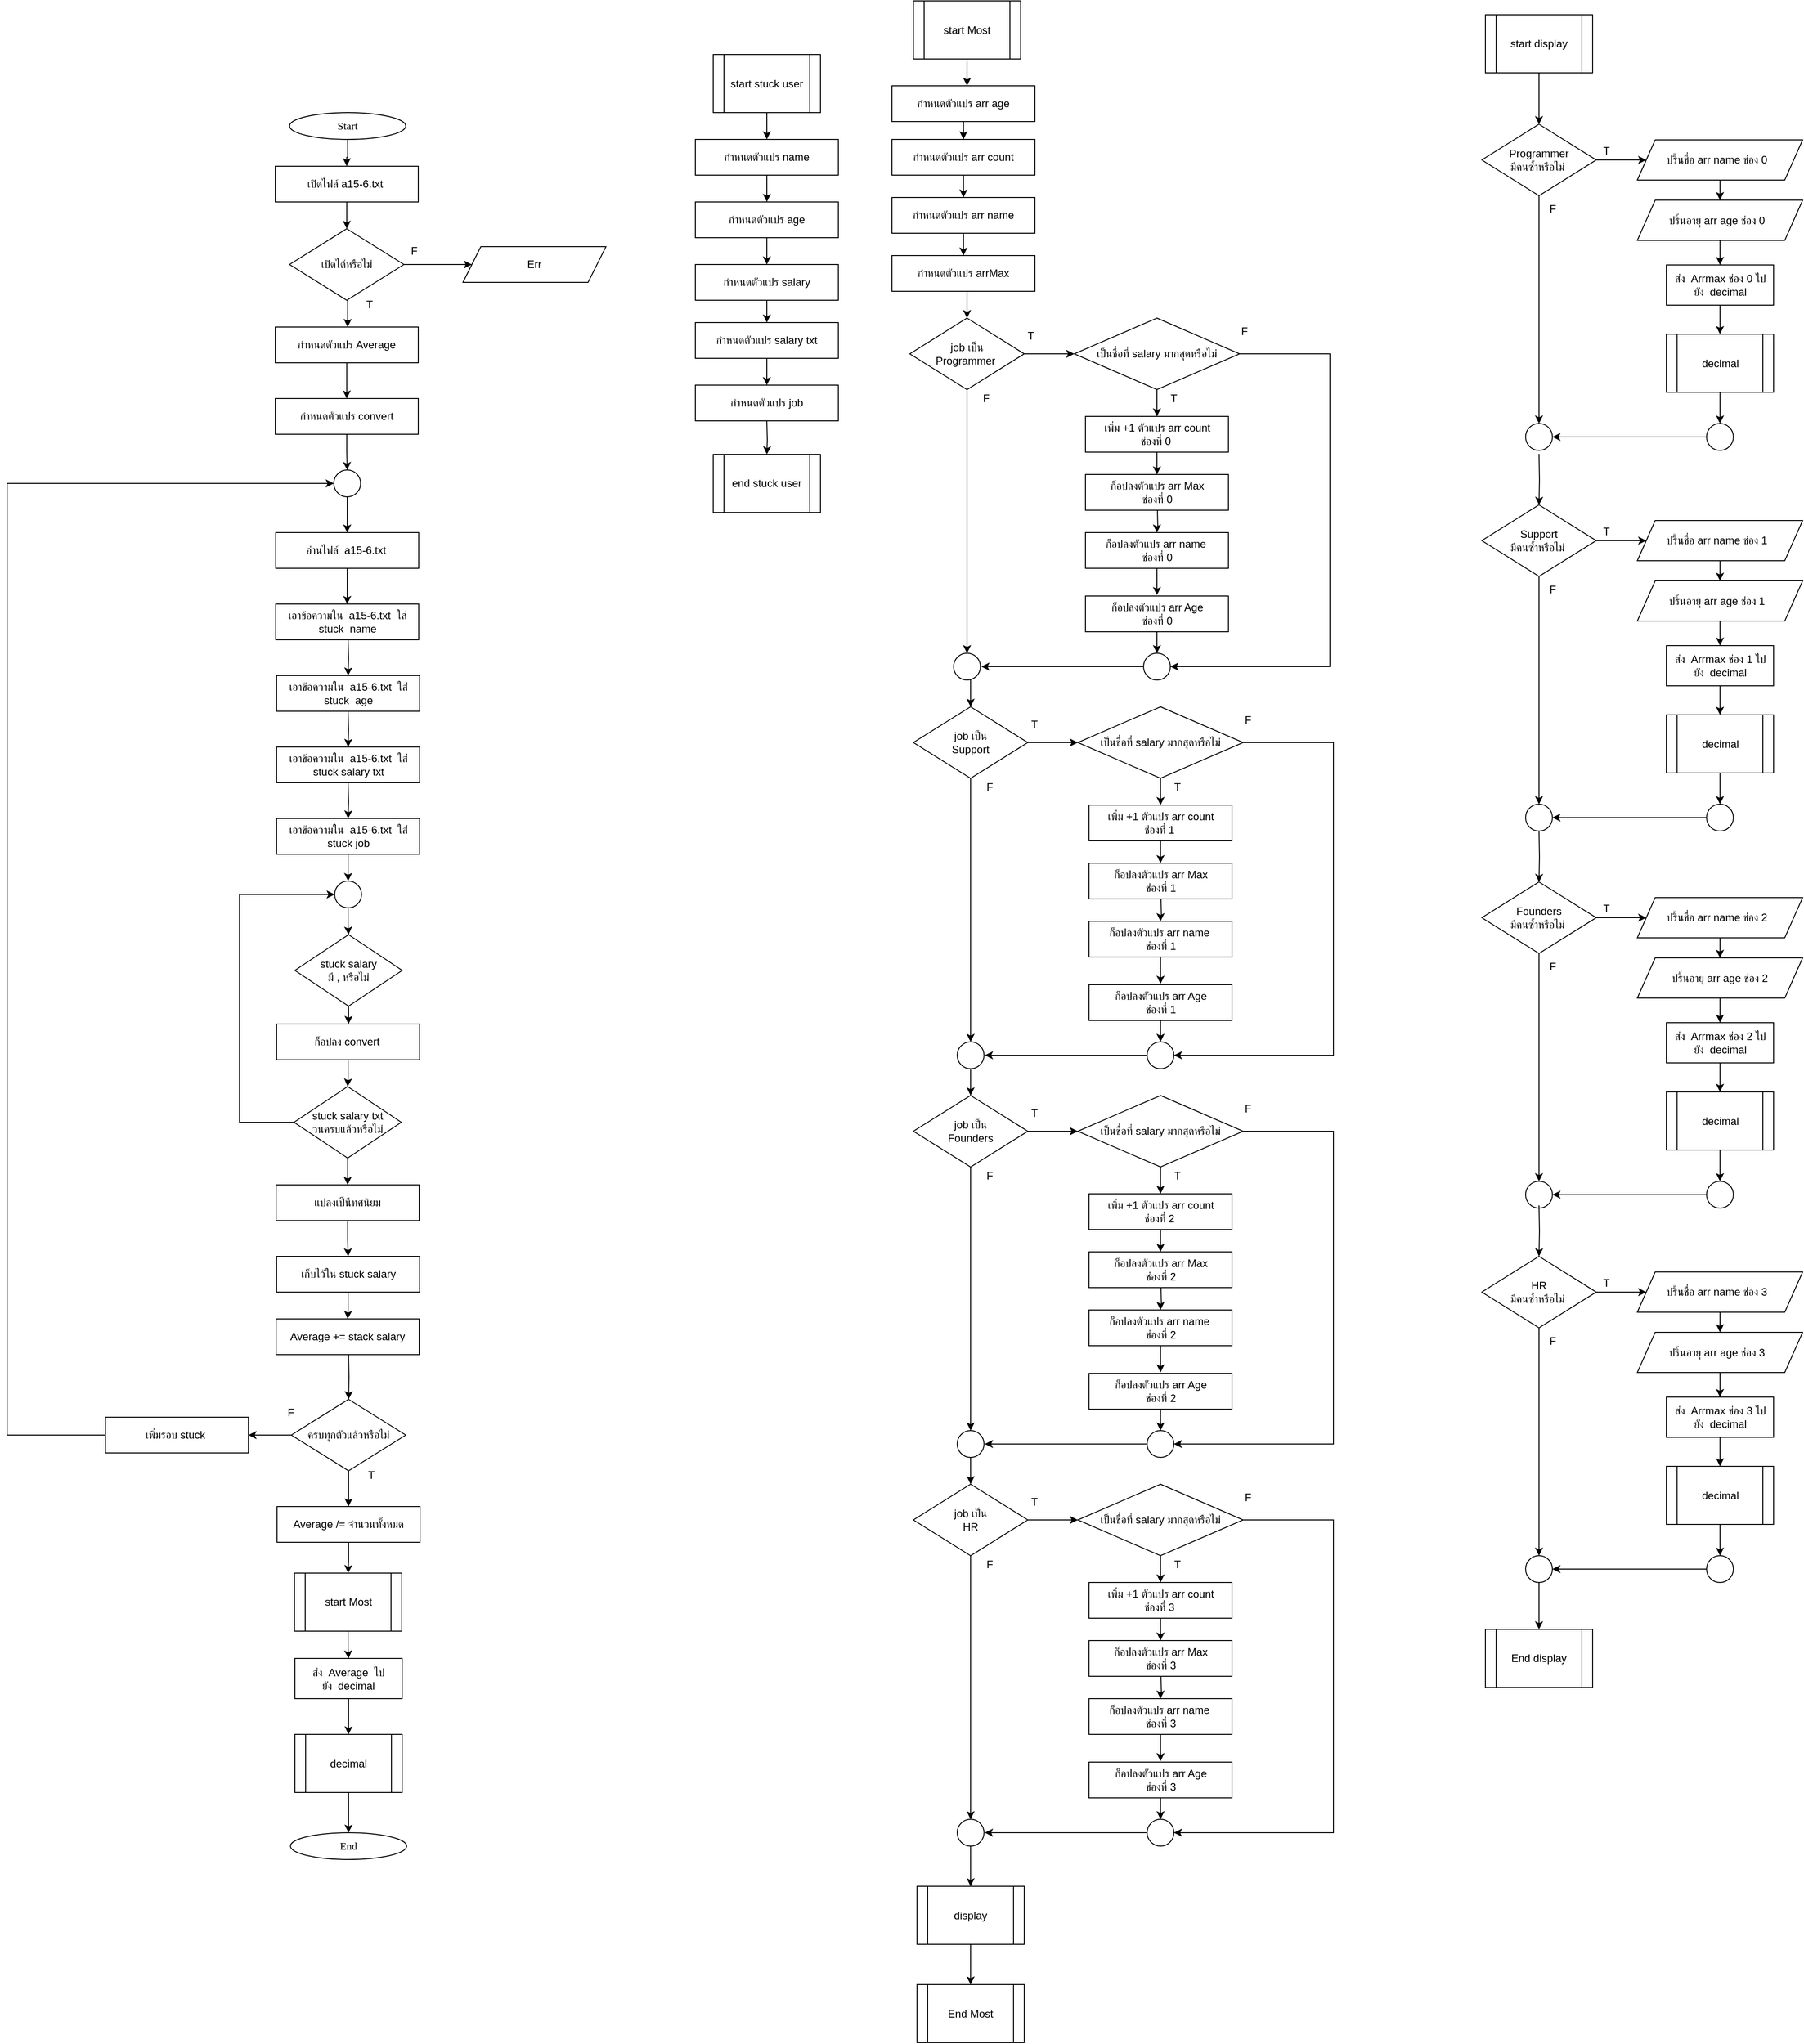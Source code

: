 <mxfile version="25.0.3">
  <diagram name="Page-1" id="8SazFHb4lPqUfUG7CR4b">
    <mxGraphModel dx="1635" dy="1533" grid="1" gridSize="10" guides="1" tooltips="1" connect="1" arrows="1" fold="1" page="1" pageScale="1" pageWidth="850" pageHeight="1100" math="0" shadow="0">
      <root>
        <mxCell id="0" />
        <mxCell id="1" parent="0" />
        <mxCell id="S6nSc5eygMtevFcIqzhv-2" value="" style="edgeStyle=orthogonalEdgeStyle;rounded=0;orthogonalLoop=1;jettySize=auto;html=1;" parent="1" source="S6nSc5eygMtevFcIqzhv-3" target="S6nSc5eygMtevFcIqzhv-5" edge="1">
          <mxGeometry relative="1" as="geometry" />
        </mxCell>
        <mxCell id="S6nSc5eygMtevFcIqzhv-3" value="&lt;font data-font-src=&quot;https://fonts.googleapis.com/css?family=Sarabun&quot; face=&quot;Sarabun&quot;&gt;Start&lt;/font&gt;" style="ellipse;whiteSpace=wrap;html=1;" parent="1" vertex="1">
          <mxGeometry x="-424.0" y="-955" width="130" height="30" as="geometry" />
        </mxCell>
        <mxCell id="S6nSc5eygMtevFcIqzhv-4" value="" style="edgeStyle=orthogonalEdgeStyle;rounded=0;orthogonalLoop=1;jettySize=auto;html=1;" parent="1" source="S6nSc5eygMtevFcIqzhv-5" target="S6nSc5eygMtevFcIqzhv-7" edge="1">
          <mxGeometry relative="1" as="geometry" />
        </mxCell>
        <mxCell id="S6nSc5eygMtevFcIqzhv-5" value="เปิดไฟล์&amp;nbsp;a15-6.txt&amp;nbsp;&lt;span style=&quot;color: rgba(0, 0, 0, 0); font-family: monospace; font-size: 0px; text-align: start; text-wrap-mode: nowrap;&quot;&gt;%3CmxGraphModel%3E%3Croot%3E%3CmxCell%20id%3D%220%22%2F%3E%3CmxCell%20id%3D%221%22%20parent%3D%220%22%2F%3E%3CmxCell%20id%3D%222%22%20value%3D%22%E0%B8%81%E0%B8%B3%E0%B8%AB%E0%B8%99%E0%B8%94%E0%B8%95%E0%B8%B1%E0%B8%A7%E0%B9%81%E0%B8%9B%E0%B8%A3%20arr%22%20style%3D%22rounded%3D0%3BwhiteSpace%3Dwrap%3Bhtml%3D1%3B%22%20vertex%3D%221%22%20parent%3D%221%22%3E%3CmxGeometry%20x%3D%22-680%22%20y%3D%22-980%22%20width%3D%22160%22%20height%3D%2240%22%20as%3D%22geometry%22%2F%3E%3C%2FmxCell%3E%3C%2Froot%3E%3C%2FmxGraphModel%3E&lt;/span&gt;" style="rounded=0;whiteSpace=wrap;html=1;" parent="1" vertex="1">
          <mxGeometry x="-440" y="-895" width="160" height="40" as="geometry" />
        </mxCell>
        <mxCell id="S6nSc5eygMtevFcIqzhv-6" value="" style="edgeStyle=orthogonalEdgeStyle;rounded=0;orthogonalLoop=1;jettySize=auto;html=1;" parent="1" source="S6nSc5eygMtevFcIqzhv-7" target="S6nSc5eygMtevFcIqzhv-11" edge="1">
          <mxGeometry relative="1" as="geometry" />
        </mxCell>
        <mxCell id="S6nSc5eygMtevFcIqzhv-7" value="เปิดได้หรือไม่" style="rhombus;whiteSpace=wrap;html=1;" parent="1" vertex="1">
          <mxGeometry x="-424" y="-825" width="128" height="80" as="geometry" />
        </mxCell>
        <mxCell id="S6nSc5eygMtevFcIqzhv-8" value="" style="edgeStyle=orthogonalEdgeStyle;rounded=0;orthogonalLoop=1;jettySize=auto;html=1;" parent="1" source="S6nSc5eygMtevFcIqzhv-9" target="S6nSc5eygMtevFcIqzhv-19" edge="1">
          <mxGeometry relative="1" as="geometry" />
        </mxCell>
        <mxCell id="S6nSc5eygMtevFcIqzhv-9" value="อ่านไฟล์&amp;nbsp;&amp;nbsp;a15-6.txt&amp;nbsp;" style="rounded=0;whiteSpace=wrap;html=1;" parent="1" vertex="1">
          <mxGeometry x="-439.5" y="-485" width="160" height="40" as="geometry" />
        </mxCell>
        <mxCell id="S6nSc5eygMtevFcIqzhv-11" value="Err" style="rounded=0;whiteSpace=wrap;html=1;shape=parallelogram;perimeter=parallelogramPerimeter;fixedSize=1;" parent="1" vertex="1">
          <mxGeometry x="-230" y="-805" width="160" height="40" as="geometry" />
        </mxCell>
        <mxCell id="S6nSc5eygMtevFcIqzhv-13" value="" style="edgeStyle=orthogonalEdgeStyle;rounded=0;orthogonalLoop=1;jettySize=auto;html=1;" parent="1" edge="1">
          <mxGeometry relative="1" as="geometry">
            <mxPoint x="-359" y="-745" as="sourcePoint" />
            <mxPoint x="-359" y="-715" as="targetPoint" />
          </mxGeometry>
        </mxCell>
        <mxCell id="S6nSc5eygMtevFcIqzhv-14" value="T" style="text;html=1;align=center;verticalAlign=middle;resizable=0;points=[];autosize=1;strokeColor=none;fillColor=none;" parent="1" vertex="1">
          <mxGeometry x="-350" y="-755" width="30" height="30" as="geometry" />
        </mxCell>
        <mxCell id="S6nSc5eygMtevFcIqzhv-15" value="F" style="text;html=1;align=center;verticalAlign=middle;resizable=0;points=[];autosize=1;strokeColor=none;fillColor=none;" parent="1" vertex="1">
          <mxGeometry x="-300" y="-815" width="30" height="30" as="geometry" />
        </mxCell>
        <mxCell id="S6nSc5eygMtevFcIqzhv-17" value="" style="edgeStyle=orthogonalEdgeStyle;rounded=0;orthogonalLoop=1;jettySize=auto;html=1;" parent="1" source="S6nSc5eygMtevFcIqzhv-18" target="S6nSc5eygMtevFcIqzhv-9" edge="1">
          <mxGeometry relative="1" as="geometry" />
        </mxCell>
        <mxCell id="S6nSc5eygMtevFcIqzhv-18" value="" style="ellipse;whiteSpace=wrap;html=1;aspect=fixed;" parent="1" vertex="1">
          <mxGeometry x="-374.5" y="-555" width="30" height="30" as="geometry" />
        </mxCell>
        <mxCell id="S6nSc5eygMtevFcIqzhv-19" value="เอาข้อความใน&amp;nbsp;&amp;nbsp;a15-6.txt&amp;nbsp; ใส่ stuck&amp;nbsp; name" style="rounded=0;whiteSpace=wrap;html=1;" parent="1" vertex="1">
          <mxGeometry x="-439.5" y="-405" width="160" height="40" as="geometry" />
        </mxCell>
        <mxCell id="S6nSc5eygMtevFcIqzhv-20" value="" style="edgeStyle=orthogonalEdgeStyle;rounded=0;orthogonalLoop=1;jettySize=auto;html=1;" parent="1" target="S6nSc5eygMtevFcIqzhv-21" edge="1">
          <mxGeometry relative="1" as="geometry">
            <mxPoint x="-358.5" y="-365" as="sourcePoint" />
          </mxGeometry>
        </mxCell>
        <mxCell id="S6nSc5eygMtevFcIqzhv-21" value="เอาข้อความใน&amp;nbsp;&amp;nbsp;a15-6.txt&amp;nbsp; ใส่ stuck&amp;nbsp; age" style="rounded=0;whiteSpace=wrap;html=1;" parent="1" vertex="1">
          <mxGeometry x="-438.5" y="-325" width="160" height="40" as="geometry" />
        </mxCell>
        <mxCell id="S6nSc5eygMtevFcIqzhv-22" value="" style="edgeStyle=orthogonalEdgeStyle;rounded=0;orthogonalLoop=1;jettySize=auto;html=1;" parent="1" target="S6nSc5eygMtevFcIqzhv-23" edge="1">
          <mxGeometry relative="1" as="geometry">
            <mxPoint x="-358.5" y="-285" as="sourcePoint" />
          </mxGeometry>
        </mxCell>
        <mxCell id="S6nSc5eygMtevFcIqzhv-23" value="เอาข้อความใน&amp;nbsp;&amp;nbsp;a15-6.txt&amp;nbsp; ใส่ stuck&amp;nbsp;salary txt" style="rounded=0;whiteSpace=wrap;html=1;" parent="1" vertex="1">
          <mxGeometry x="-438.5" y="-245" width="160" height="40" as="geometry" />
        </mxCell>
        <mxCell id="S6nSc5eygMtevFcIqzhv-24" value="" style="edgeStyle=orthogonalEdgeStyle;rounded=0;orthogonalLoop=1;jettySize=auto;html=1;" parent="1" target="S6nSc5eygMtevFcIqzhv-26" edge="1">
          <mxGeometry relative="1" as="geometry">
            <mxPoint x="-358.5" y="-205" as="sourcePoint" />
          </mxGeometry>
        </mxCell>
        <mxCell id="S6nSc5eygMtevFcIqzhv-87" value="" style="edgeStyle=orthogonalEdgeStyle;rounded=0;orthogonalLoop=1;jettySize=auto;html=1;" parent="1" source="S6nSc5eygMtevFcIqzhv-26" target="S6nSc5eygMtevFcIqzhv-86" edge="1">
          <mxGeometry relative="1" as="geometry" />
        </mxCell>
        <mxCell id="S6nSc5eygMtevFcIqzhv-26" value="เอาข้อความใน&amp;nbsp;&amp;nbsp;a15-6.txt&amp;nbsp; ใส่ stuck&amp;nbsp;job" style="rounded=0;whiteSpace=wrap;html=1;" parent="1" vertex="1">
          <mxGeometry x="-438.5" y="-165" width="160" height="40" as="geometry" />
        </mxCell>
        <mxCell id="S6nSc5eygMtevFcIqzhv-27" value="" style="edgeStyle=orthogonalEdgeStyle;rounded=0;orthogonalLoop=1;jettySize=auto;html=1;" parent="1" source="S6nSc5eygMtevFcIqzhv-29" target="S6nSc5eygMtevFcIqzhv-50" edge="1">
          <mxGeometry relative="1" as="geometry" />
        </mxCell>
        <mxCell id="r--EyfaQ1LVYHQyzxgFy-94" style="edgeStyle=orthogonalEdgeStyle;rounded=0;orthogonalLoop=1;jettySize=auto;html=1;entryX=0.5;entryY=0;entryDx=0;entryDy=0;" edge="1" parent="1" source="S6nSc5eygMtevFcIqzhv-29" target="r--EyfaQ1LVYHQyzxgFy-93">
          <mxGeometry relative="1" as="geometry" />
        </mxCell>
        <mxCell id="S6nSc5eygMtevFcIqzhv-29" value="ครบทุกตัวแล้วหรือไม่" style="rhombus;whiteSpace=wrap;html=1;" parent="1" vertex="1">
          <mxGeometry x="-422" y="485" width="128" height="80" as="geometry" />
        </mxCell>
        <mxCell id="S6nSc5eygMtevFcIqzhv-30" value="" style="edgeStyle=orthogonalEdgeStyle;rounded=0;orthogonalLoop=1;jettySize=auto;html=1;" parent="1" source="S6nSc5eygMtevFcIqzhv-31" target="S6nSc5eygMtevFcIqzhv-33" edge="1">
          <mxGeometry relative="1" as="geometry" />
        </mxCell>
        <mxCell id="S6nSc5eygMtevFcIqzhv-31" value="start stuck user" style="shape=process;whiteSpace=wrap;html=1;backgroundOutline=1;" parent="1" vertex="1">
          <mxGeometry x="50" y="-1020" width="120" height="65" as="geometry" />
        </mxCell>
        <mxCell id="S6nSc5eygMtevFcIqzhv-32" value="" style="edgeStyle=orthogonalEdgeStyle;rounded=0;orthogonalLoop=1;jettySize=auto;html=1;" parent="1" source="S6nSc5eygMtevFcIqzhv-33" target="S6nSc5eygMtevFcIqzhv-35" edge="1">
          <mxGeometry relative="1" as="geometry" />
        </mxCell>
        <mxCell id="S6nSc5eygMtevFcIqzhv-33" value="กำหนดตัวแปร name" style="rounded=0;whiteSpace=wrap;html=1;" parent="1" vertex="1">
          <mxGeometry x="30" y="-925" width="160" height="40" as="geometry" />
        </mxCell>
        <mxCell id="S6nSc5eygMtevFcIqzhv-34" value="" style="edgeStyle=orthogonalEdgeStyle;rounded=0;orthogonalLoop=1;jettySize=auto;html=1;" parent="1" source="S6nSc5eygMtevFcIqzhv-35" target="S6nSc5eygMtevFcIqzhv-38" edge="1">
          <mxGeometry relative="1" as="geometry" />
        </mxCell>
        <mxCell id="S6nSc5eygMtevFcIqzhv-35" value="กำหนดตัวแปร age" style="rounded=0;whiteSpace=wrap;html=1;" parent="1" vertex="1">
          <mxGeometry x="30" y="-855" width="160" height="40" as="geometry" />
        </mxCell>
        <mxCell id="S6nSc5eygMtevFcIqzhv-36" value="" style="edgeStyle=orthogonalEdgeStyle;rounded=0;orthogonalLoop=1;jettySize=auto;html=1;" parent="1" target="S6nSc5eygMtevFcIqzhv-39" edge="1">
          <mxGeometry relative="1" as="geometry">
            <mxPoint x="109.966" y="-610" as="sourcePoint" />
          </mxGeometry>
        </mxCell>
        <mxCell id="S6nSc5eygMtevFcIqzhv-70" value="" style="edgeStyle=orthogonalEdgeStyle;rounded=0;orthogonalLoop=1;jettySize=auto;html=1;" parent="1" source="S6nSc5eygMtevFcIqzhv-38" target="S6nSc5eygMtevFcIqzhv-69" edge="1">
          <mxGeometry relative="1" as="geometry" />
        </mxCell>
        <mxCell id="S6nSc5eygMtevFcIqzhv-38" value="กำหนดตัวแปร salary" style="rounded=0;whiteSpace=wrap;html=1;" parent="1" vertex="1">
          <mxGeometry x="30" y="-785" width="160" height="40" as="geometry" />
        </mxCell>
        <mxCell id="S6nSc5eygMtevFcIqzhv-39" value="end stuck user" style="shape=process;whiteSpace=wrap;html=1;backgroundOutline=1;" parent="1" vertex="1">
          <mxGeometry x="50" y="-572.5" width="120" height="65" as="geometry" />
        </mxCell>
        <mxCell id="S6nSc5eygMtevFcIqzhv-40" value="กำหนดตัวแปร job" style="rounded=0;whiteSpace=wrap;html=1;" parent="1" vertex="1">
          <mxGeometry x="30" y="-650" width="160" height="40" as="geometry" />
        </mxCell>
        <mxCell id="S6nSc5eygMtevFcIqzhv-41" value="" style="edgeStyle=orthogonalEdgeStyle;rounded=0;orthogonalLoop=1;jettySize=auto;html=1;" parent="1" edge="1">
          <mxGeometry relative="1" as="geometry">
            <mxPoint x="334.0" y="-725" as="targetPoint" />
            <mxPoint x="334" y="-755" as="sourcePoint" />
          </mxGeometry>
        </mxCell>
        <mxCell id="r--EyfaQ1LVYHQyzxgFy-9" value="" style="edgeStyle=orthogonalEdgeStyle;rounded=0;orthogonalLoop=1;jettySize=auto;html=1;" edge="1" parent="1" source="S6nSc5eygMtevFcIqzhv-42">
          <mxGeometry relative="1" as="geometry">
            <mxPoint x="334.034" y="-985" as="targetPoint" />
          </mxGeometry>
        </mxCell>
        <mxCell id="S6nSc5eygMtevFcIqzhv-42" value="start Most" style="shape=process;whiteSpace=wrap;html=1;backgroundOutline=1;" parent="1" vertex="1">
          <mxGeometry x="274" y="-1080" width="120" height="65" as="geometry" />
        </mxCell>
        <mxCell id="S6nSc5eygMtevFcIqzhv-73" value="" style="edgeStyle=orthogonalEdgeStyle;rounded=0;orthogonalLoop=1;jettySize=auto;html=1;" parent="1" source="S6nSc5eygMtevFcIqzhv-46" target="S6nSc5eygMtevFcIqzhv-72" edge="1">
          <mxGeometry relative="1" as="geometry" />
        </mxCell>
        <mxCell id="S6nSc5eygMtevFcIqzhv-46" value="กำหนดตัวแปร&amp;nbsp;Average" style="rounded=0;whiteSpace=wrap;html=1;" parent="1" vertex="1">
          <mxGeometry x="-440" y="-715" width="160" height="40" as="geometry" />
        </mxCell>
        <mxCell id="S6nSc5eygMtevFcIqzhv-47" value="" style="edgeStyle=orthogonalEdgeStyle;rounded=0;orthogonalLoop=1;jettySize=auto;html=1;" parent="1" target="S6nSc5eygMtevFcIqzhv-29" edge="1">
          <mxGeometry relative="1" as="geometry">
            <mxPoint x="-358" y="435" as="sourcePoint" />
          </mxGeometry>
        </mxCell>
        <mxCell id="S6nSc5eygMtevFcIqzhv-48" value="Average += stack salary" style="rounded=0;whiteSpace=wrap;html=1;" parent="1" vertex="1">
          <mxGeometry x="-439" y="395" width="160" height="40" as="geometry" />
        </mxCell>
        <mxCell id="S6nSc5eygMtevFcIqzhv-99" style="edgeStyle=orthogonalEdgeStyle;rounded=0;orthogonalLoop=1;jettySize=auto;html=1;entryX=0;entryY=0.5;entryDx=0;entryDy=0;" parent="1" source="S6nSc5eygMtevFcIqzhv-50" target="S6nSc5eygMtevFcIqzhv-18" edge="1">
          <mxGeometry relative="1" as="geometry">
            <Array as="points">
              <mxPoint x="-740" y="525" />
              <mxPoint x="-740" y="-540" />
            </Array>
          </mxGeometry>
        </mxCell>
        <mxCell id="S6nSc5eygMtevFcIqzhv-50" value="เพิ่มรอบ stuck&amp;nbsp;" style="rounded=0;whiteSpace=wrap;html=1;" parent="1" vertex="1">
          <mxGeometry x="-630" y="505" width="160" height="40" as="geometry" />
        </mxCell>
        <mxCell id="S6nSc5eygMtevFcIqzhv-65" value="T" style="text;html=1;align=center;verticalAlign=middle;resizable=0;points=[];autosize=1;strokeColor=none;fillColor=none;" parent="1" vertex="1">
          <mxGeometry x="-348" y="555" width="30" height="30" as="geometry" />
        </mxCell>
        <mxCell id="S6nSc5eygMtevFcIqzhv-66" value="F" style="text;html=1;align=center;verticalAlign=middle;resizable=0;points=[];autosize=1;strokeColor=none;fillColor=none;" parent="1" vertex="1">
          <mxGeometry x="-438" y="485" width="30" height="30" as="geometry" />
        </mxCell>
        <mxCell id="S6nSc5eygMtevFcIqzhv-71" value="" style="edgeStyle=orthogonalEdgeStyle;rounded=0;orthogonalLoop=1;jettySize=auto;html=1;" parent="1" source="S6nSc5eygMtevFcIqzhv-69" target="S6nSc5eygMtevFcIqzhv-40" edge="1">
          <mxGeometry relative="1" as="geometry" />
        </mxCell>
        <mxCell id="S6nSc5eygMtevFcIqzhv-69" value="กำหนดตัวแปร salary txt" style="rounded=0;whiteSpace=wrap;html=1;" parent="1" vertex="1">
          <mxGeometry x="30" y="-720" width="160" height="40" as="geometry" />
        </mxCell>
        <mxCell id="S6nSc5eygMtevFcIqzhv-74" value="" style="edgeStyle=orthogonalEdgeStyle;rounded=0;orthogonalLoop=1;jettySize=auto;html=1;" parent="1" source="S6nSc5eygMtevFcIqzhv-72" target="S6nSc5eygMtevFcIqzhv-18" edge="1">
          <mxGeometry relative="1" as="geometry" />
        </mxCell>
        <mxCell id="S6nSc5eygMtevFcIqzhv-72" value="กำหนดตัวแปร&amp;nbsp;convert" style="rounded=0;whiteSpace=wrap;html=1;" parent="1" vertex="1">
          <mxGeometry x="-440" y="-635" width="160" height="40" as="geometry" />
        </mxCell>
        <mxCell id="S6nSc5eygMtevFcIqzhv-93" style="edgeStyle=orthogonalEdgeStyle;rounded=0;orthogonalLoop=1;jettySize=auto;html=1;entryX=0;entryY=0.5;entryDx=0;entryDy=0;" parent="1" source="S6nSc5eygMtevFcIqzhv-77" target="S6nSc5eygMtevFcIqzhv-86" edge="1">
          <mxGeometry relative="1" as="geometry">
            <Array as="points">
              <mxPoint x="-480" y="175" />
              <mxPoint x="-480" y="-80" />
            </Array>
          </mxGeometry>
        </mxCell>
        <mxCell id="S6nSc5eygMtevFcIqzhv-95" value="" style="edgeStyle=orthogonalEdgeStyle;rounded=0;orthogonalLoop=1;jettySize=auto;html=1;" parent="1" source="S6nSc5eygMtevFcIqzhv-77" target="S6nSc5eygMtevFcIqzhv-94" edge="1">
          <mxGeometry relative="1" as="geometry" />
        </mxCell>
        <mxCell id="S6nSc5eygMtevFcIqzhv-77" value="stuck&amp;nbsp;salary txt&lt;div&gt;วนครบแล้วหรือไม่&lt;/div&gt;" style="rhombus;whiteSpace=wrap;html=1;" parent="1" vertex="1">
          <mxGeometry x="-419" y="135" width="120" height="80" as="geometry" />
        </mxCell>
        <mxCell id="S6nSc5eygMtevFcIqzhv-84" value="" style="edgeStyle=orthogonalEdgeStyle;rounded=0;orthogonalLoop=1;jettySize=auto;html=1;" parent="1" source="S6nSc5eygMtevFcIqzhv-82" target="S6nSc5eygMtevFcIqzhv-83" edge="1">
          <mxGeometry relative="1" as="geometry" />
        </mxCell>
        <mxCell id="S6nSc5eygMtevFcIqzhv-82" value="stuck&amp;nbsp;salary&lt;div&gt;มี , หรือไม่&lt;/div&gt;" style="rhombus;whiteSpace=wrap;html=1;" parent="1" vertex="1">
          <mxGeometry x="-418" y="-35" width="120" height="80" as="geometry" />
        </mxCell>
        <mxCell id="S6nSc5eygMtevFcIqzhv-91" value="" style="edgeStyle=orthogonalEdgeStyle;rounded=0;orthogonalLoop=1;jettySize=auto;html=1;" parent="1" source="S6nSc5eygMtevFcIqzhv-83" target="S6nSc5eygMtevFcIqzhv-77" edge="1">
          <mxGeometry relative="1" as="geometry" />
        </mxCell>
        <mxCell id="S6nSc5eygMtevFcIqzhv-83" value="ก็อปลง convert&amp;nbsp;" style="rounded=0;whiteSpace=wrap;html=1;" parent="1" vertex="1">
          <mxGeometry x="-438.5" y="65" width="160" height="40" as="geometry" />
        </mxCell>
        <mxCell id="S6nSc5eygMtevFcIqzhv-92" value="" style="edgeStyle=orthogonalEdgeStyle;rounded=0;orthogonalLoop=1;jettySize=auto;html=1;" parent="1" source="S6nSc5eygMtevFcIqzhv-86" target="S6nSc5eygMtevFcIqzhv-82" edge="1">
          <mxGeometry relative="1" as="geometry" />
        </mxCell>
        <mxCell id="S6nSc5eygMtevFcIqzhv-86" value="" style="ellipse;whiteSpace=wrap;html=1;aspect=fixed;" parent="1" vertex="1">
          <mxGeometry x="-373.5" y="-95" width="30" height="30" as="geometry" />
        </mxCell>
        <mxCell id="S6nSc5eygMtevFcIqzhv-97" value="" style="edgeStyle=orthogonalEdgeStyle;rounded=0;orthogonalLoop=1;jettySize=auto;html=1;" parent="1" source="S6nSc5eygMtevFcIqzhv-94" target="S6nSc5eygMtevFcIqzhv-96" edge="1">
          <mxGeometry relative="1" as="geometry" />
        </mxCell>
        <mxCell id="S6nSc5eygMtevFcIqzhv-94" value="แปลงเป็นืทศนิยม" style="rounded=0;whiteSpace=wrap;html=1;" parent="1" vertex="1">
          <mxGeometry x="-439" y="245" width="160" height="40" as="geometry" />
        </mxCell>
        <mxCell id="S6nSc5eygMtevFcIqzhv-98" value="" style="edgeStyle=orthogonalEdgeStyle;rounded=0;orthogonalLoop=1;jettySize=auto;html=1;" parent="1" source="S6nSc5eygMtevFcIqzhv-96" target="S6nSc5eygMtevFcIqzhv-48" edge="1">
          <mxGeometry relative="1" as="geometry" />
        </mxCell>
        <mxCell id="S6nSc5eygMtevFcIqzhv-96" value="เก็บไว้ใน stuck salary" style="rounded=0;whiteSpace=wrap;html=1;" parent="1" vertex="1">
          <mxGeometry x="-438.5" y="325" width="160" height="40" as="geometry" />
        </mxCell>
        <mxCell id="r--EyfaQ1LVYHQyzxgFy-4" value="" style="edgeStyle=orthogonalEdgeStyle;rounded=0;orthogonalLoop=1;jettySize=auto;html=1;" edge="1" parent="1" source="S6nSc5eygMtevFcIqzhv-100">
          <mxGeometry relative="1" as="geometry">
            <mxPoint x="454" y="-685" as="targetPoint" />
          </mxGeometry>
        </mxCell>
        <mxCell id="r--EyfaQ1LVYHQyzxgFy-29" style="edgeStyle=orthogonalEdgeStyle;rounded=0;orthogonalLoop=1;jettySize=auto;html=1;entryX=0.5;entryY=0;entryDx=0;entryDy=0;" edge="1" parent="1" source="S6nSc5eygMtevFcIqzhv-100" target="r--EyfaQ1LVYHQyzxgFy-136">
          <mxGeometry relative="1" as="geometry">
            <mxPoint x="334" y="-415" as="targetPoint" />
          </mxGeometry>
        </mxCell>
        <mxCell id="S6nSc5eygMtevFcIqzhv-100" value="job เป็น&lt;div&gt;Programmer&amp;nbsp;&lt;/div&gt;" style="rhombus;whiteSpace=wrap;html=1;" parent="1" vertex="1">
          <mxGeometry x="270" y="-725" width="128" height="80" as="geometry" />
        </mxCell>
        <mxCell id="r--EyfaQ1LVYHQyzxgFy-11" value="" style="edgeStyle=orthogonalEdgeStyle;rounded=0;orthogonalLoop=1;jettySize=auto;html=1;" edge="1" parent="1" source="r--EyfaQ1LVYHQyzxgFy-6" target="r--EyfaQ1LVYHQyzxgFy-10">
          <mxGeometry relative="1" as="geometry" />
        </mxCell>
        <mxCell id="r--EyfaQ1LVYHQyzxgFy-135" style="edgeStyle=orthogonalEdgeStyle;rounded=0;orthogonalLoop=1;jettySize=auto;html=1;entryX=1;entryY=0.5;entryDx=0;entryDy=0;" edge="1" parent="1" source="r--EyfaQ1LVYHQyzxgFy-6" target="r--EyfaQ1LVYHQyzxgFy-132">
          <mxGeometry relative="1" as="geometry">
            <Array as="points">
              <mxPoint x="740" y="-685" />
              <mxPoint x="740" y="-335" />
            </Array>
          </mxGeometry>
        </mxCell>
        <mxCell id="r--EyfaQ1LVYHQyzxgFy-6" value="เป็นชื่อที่ salary มากสุดหรือไม่" style="rhombus;whiteSpace=wrap;html=1;" vertex="1" parent="1">
          <mxGeometry x="454" y="-725" width="185" height="80" as="geometry" />
        </mxCell>
        <mxCell id="r--EyfaQ1LVYHQyzxgFy-15" value="" style="edgeStyle=orthogonalEdgeStyle;rounded=0;orthogonalLoop=1;jettySize=auto;html=1;" edge="1" parent="1" source="r--EyfaQ1LVYHQyzxgFy-8" target="r--EyfaQ1LVYHQyzxgFy-14">
          <mxGeometry relative="1" as="geometry" />
        </mxCell>
        <mxCell id="r--EyfaQ1LVYHQyzxgFy-8" value="กำหนดตัวแปร arr name" style="rounded=0;whiteSpace=wrap;html=1;" vertex="1" parent="1">
          <mxGeometry x="250" y="-860" width="160" height="40" as="geometry" />
        </mxCell>
        <mxCell id="r--EyfaQ1LVYHQyzxgFy-13" value="" style="edgeStyle=orthogonalEdgeStyle;rounded=0;orthogonalLoop=1;jettySize=auto;html=1;" edge="1" parent="1" source="r--EyfaQ1LVYHQyzxgFy-10" target="r--EyfaQ1LVYHQyzxgFy-12">
          <mxGeometry relative="1" as="geometry" />
        </mxCell>
        <mxCell id="r--EyfaQ1LVYHQyzxgFy-10" value="เพิ่ม +1 ตัวแปร arr count&lt;div&gt;ช่องที่ 0&amp;nbsp;&lt;/div&gt;" style="rounded=0;whiteSpace=wrap;html=1;" vertex="1" parent="1">
          <mxGeometry x="466.5" y="-615" width="160" height="40" as="geometry" />
        </mxCell>
        <mxCell id="r--EyfaQ1LVYHQyzxgFy-12" value="ก็อปลงตัวแปร arr Max&lt;div&gt;ช่องที่ 0&lt;/div&gt;" style="rounded=0;whiteSpace=wrap;html=1;" vertex="1" parent="1">
          <mxGeometry x="466.5" y="-550" width="160" height="40" as="geometry" />
        </mxCell>
        <mxCell id="r--EyfaQ1LVYHQyzxgFy-14" value="กำหนดตัวแปร arrMax" style="rounded=0;whiteSpace=wrap;html=1;" vertex="1" parent="1">
          <mxGeometry x="250" y="-795" width="160" height="40" as="geometry" />
        </mxCell>
        <mxCell id="r--EyfaQ1LVYHQyzxgFy-17" value="" style="edgeStyle=orthogonalEdgeStyle;rounded=0;orthogonalLoop=1;jettySize=auto;html=1;" edge="1" source="r--EyfaQ1LVYHQyzxgFy-18" parent="1">
          <mxGeometry relative="1" as="geometry">
            <mxPoint x="330" y="-860" as="targetPoint" />
          </mxGeometry>
        </mxCell>
        <mxCell id="r--EyfaQ1LVYHQyzxgFy-18" value="กำหนดตัวแปร arr count" style="rounded=0;whiteSpace=wrap;html=1;" vertex="1" parent="1">
          <mxGeometry x="250" y="-925" width="160" height="40" as="geometry" />
        </mxCell>
        <mxCell id="r--EyfaQ1LVYHQyzxgFy-19" value="" style="edgeStyle=orthogonalEdgeStyle;rounded=0;orthogonalLoop=1;jettySize=auto;html=1;" edge="1" target="r--EyfaQ1LVYHQyzxgFy-20" parent="1">
          <mxGeometry relative="1" as="geometry">
            <mxPoint x="547" y="-510" as="sourcePoint" />
          </mxGeometry>
        </mxCell>
        <mxCell id="r--EyfaQ1LVYHQyzxgFy-23" value="" style="edgeStyle=orthogonalEdgeStyle;rounded=0;orthogonalLoop=1;jettySize=auto;html=1;" edge="1" parent="1" source="r--EyfaQ1LVYHQyzxgFy-20">
          <mxGeometry relative="1" as="geometry">
            <mxPoint x="546.5" y="-415" as="targetPoint" />
          </mxGeometry>
        </mxCell>
        <mxCell id="r--EyfaQ1LVYHQyzxgFy-20" value="ก็อปลงตัวแปร arr name&amp;nbsp;&lt;div&gt;ช่องที่ 0&lt;/div&gt;" style="rounded=0;whiteSpace=wrap;html=1;" vertex="1" parent="1">
          <mxGeometry x="466.5" y="-485" width="160" height="40" as="geometry" />
        </mxCell>
        <mxCell id="r--EyfaQ1LVYHQyzxgFy-26" value="F" style="text;html=1;align=center;verticalAlign=middle;resizable=0;points=[];autosize=1;strokeColor=none;fillColor=none;" vertex="1" parent="1">
          <mxGeometry x="629" y="-725" width="30" height="30" as="geometry" />
        </mxCell>
        <mxCell id="r--EyfaQ1LVYHQyzxgFy-27" value="T" style="text;html=1;align=center;verticalAlign=middle;resizable=0;points=[];autosize=1;strokeColor=none;fillColor=none;" vertex="1" parent="1">
          <mxGeometry x="550" y="-650" width="30" height="30" as="geometry" />
        </mxCell>
        <mxCell id="r--EyfaQ1LVYHQyzxgFy-28" value="T" style="text;html=1;align=center;verticalAlign=middle;resizable=0;points=[];autosize=1;strokeColor=none;fillColor=none;" vertex="1" parent="1">
          <mxGeometry x="390" y="-720" width="30" height="30" as="geometry" />
        </mxCell>
        <mxCell id="r--EyfaQ1LVYHQyzxgFy-49" value="F" style="text;html=1;align=center;verticalAlign=middle;resizable=0;points=[];autosize=1;strokeColor=none;fillColor=none;" vertex="1" parent="1">
          <mxGeometry x="340" y="-650" width="30" height="30" as="geometry" />
        </mxCell>
        <mxCell id="r--EyfaQ1LVYHQyzxgFy-91" value="End&amp;nbsp;Most" style="shape=process;whiteSpace=wrap;html=1;backgroundOutline=1;" vertex="1" parent="1">
          <mxGeometry x="278" y="1140" width="120" height="65" as="geometry" />
        </mxCell>
        <mxCell id="r--EyfaQ1LVYHQyzxgFy-96" value="" style="edgeStyle=orthogonalEdgeStyle;rounded=0;orthogonalLoop=1;jettySize=auto;html=1;" edge="1" parent="1" source="r--EyfaQ1LVYHQyzxgFy-93" target="r--EyfaQ1LVYHQyzxgFy-95">
          <mxGeometry relative="1" as="geometry" />
        </mxCell>
        <mxCell id="r--EyfaQ1LVYHQyzxgFy-93" value="Average /= จำนวนทั้งหมด" style="rounded=0;whiteSpace=wrap;html=1;" vertex="1" parent="1">
          <mxGeometry x="-438" y="605" width="160" height="40" as="geometry" />
        </mxCell>
        <mxCell id="r--EyfaQ1LVYHQyzxgFy-292" value="" style="edgeStyle=orthogonalEdgeStyle;rounded=0;orthogonalLoop=1;jettySize=auto;html=1;" edge="1" parent="1" source="r--EyfaQ1LVYHQyzxgFy-95" target="r--EyfaQ1LVYHQyzxgFy-291">
          <mxGeometry relative="1" as="geometry" />
        </mxCell>
        <mxCell id="r--EyfaQ1LVYHQyzxgFy-95" value="start Most" style="shape=process;whiteSpace=wrap;html=1;backgroundOutline=1;" vertex="1" parent="1">
          <mxGeometry x="-418.5" y="679.5" width="120" height="65" as="geometry" />
        </mxCell>
        <mxCell id="r--EyfaQ1LVYHQyzxgFy-127" value="" style="edgeStyle=orthogonalEdgeStyle;rounded=0;orthogonalLoop=1;jettySize=auto;html=1;" edge="1" parent="1" source="r--EyfaQ1LVYHQyzxgFy-111" target="r--EyfaQ1LVYHQyzxgFy-126">
          <mxGeometry relative="1" as="geometry" />
        </mxCell>
        <mxCell id="r--EyfaQ1LVYHQyzxgFy-111" value="start display" style="shape=process;whiteSpace=wrap;html=1;backgroundOutline=1;" vertex="1" parent="1">
          <mxGeometry x="914" y="-1064.5" width="120" height="65" as="geometry" />
        </mxCell>
        <mxCell id="r--EyfaQ1LVYHQyzxgFy-211" value="" style="edgeStyle=orthogonalEdgeStyle;rounded=0;orthogonalLoop=1;jettySize=auto;html=1;" edge="1" parent="1" source="r--EyfaQ1LVYHQyzxgFy-119" target="r--EyfaQ1LVYHQyzxgFy-209">
          <mxGeometry relative="1" as="geometry" />
        </mxCell>
        <mxCell id="r--EyfaQ1LVYHQyzxgFy-119" value="decimal" style="shape=process;whiteSpace=wrap;html=1;backgroundOutline=1;" vertex="1" parent="1">
          <mxGeometry x="1116.5" y="-707" width="120" height="65" as="geometry" />
        </mxCell>
        <mxCell id="r--EyfaQ1LVYHQyzxgFy-205" value="" style="edgeStyle=orthogonalEdgeStyle;rounded=0;orthogonalLoop=1;jettySize=auto;html=1;" edge="1" parent="1" source="r--EyfaQ1LVYHQyzxgFy-124" target="r--EyfaQ1LVYHQyzxgFy-204">
          <mxGeometry relative="1" as="geometry" />
        </mxCell>
        <mxCell id="r--EyfaQ1LVYHQyzxgFy-124" value="ปริ้นชื่อ arr name ช่อง 0&amp;nbsp;&amp;nbsp;" style="shape=parallelogram;perimeter=parallelogramPerimeter;whiteSpace=wrap;html=1;fixedSize=1;" vertex="1" parent="1">
          <mxGeometry x="1084" y="-924.5" width="185" height="45" as="geometry" />
        </mxCell>
        <mxCell id="r--EyfaQ1LVYHQyzxgFy-128" value="" style="edgeStyle=orthogonalEdgeStyle;rounded=0;orthogonalLoop=1;jettySize=auto;html=1;" edge="1" parent="1" source="r--EyfaQ1LVYHQyzxgFy-126" target="r--EyfaQ1LVYHQyzxgFy-124">
          <mxGeometry relative="1" as="geometry" />
        </mxCell>
        <mxCell id="r--EyfaQ1LVYHQyzxgFy-214" style="edgeStyle=orthogonalEdgeStyle;rounded=0;orthogonalLoop=1;jettySize=auto;html=1;entryX=0.5;entryY=0;entryDx=0;entryDy=0;" edge="1" parent="1" source="r--EyfaQ1LVYHQyzxgFy-126" target="r--EyfaQ1LVYHQyzxgFy-212">
          <mxGeometry relative="1" as="geometry" />
        </mxCell>
        <mxCell id="r--EyfaQ1LVYHQyzxgFy-126" value="&lt;div&gt;Programmer&lt;/div&gt;&lt;div&gt;มีคนซ้ำหรือไม่&amp;nbsp;&lt;/div&gt;" style="rhombus;whiteSpace=wrap;html=1;" vertex="1" parent="1">
          <mxGeometry x="910" y="-942" width="128" height="80" as="geometry" />
        </mxCell>
        <mxCell id="r--EyfaQ1LVYHQyzxgFy-134" value="" style="edgeStyle=orthogonalEdgeStyle;rounded=0;orthogonalLoop=1;jettySize=auto;html=1;" edge="1" parent="1" source="r--EyfaQ1LVYHQyzxgFy-129" target="r--EyfaQ1LVYHQyzxgFy-132">
          <mxGeometry relative="1" as="geometry" />
        </mxCell>
        <mxCell id="r--EyfaQ1LVYHQyzxgFy-129" value="ก็อปลงตัวแปร arr Age&lt;div&gt;ช่องที่ 0&lt;/div&gt;" style="rounded=0;whiteSpace=wrap;html=1;" vertex="1" parent="1">
          <mxGeometry x="466.5" y="-414" width="160" height="40" as="geometry" />
        </mxCell>
        <mxCell id="r--EyfaQ1LVYHQyzxgFy-131" value="" style="edgeStyle=orthogonalEdgeStyle;rounded=0;orthogonalLoop=1;jettySize=auto;html=1;" edge="1" parent="1" source="r--EyfaQ1LVYHQyzxgFy-130" target="r--EyfaQ1LVYHQyzxgFy-18">
          <mxGeometry relative="1" as="geometry" />
        </mxCell>
        <mxCell id="r--EyfaQ1LVYHQyzxgFy-130" value="กำหนดตัวแปร arr age" style="rounded=0;whiteSpace=wrap;html=1;" vertex="1" parent="1">
          <mxGeometry x="250" y="-985" width="160" height="40" as="geometry" />
        </mxCell>
        <mxCell id="r--EyfaQ1LVYHQyzxgFy-137" style="edgeStyle=orthogonalEdgeStyle;rounded=0;orthogonalLoop=1;jettySize=auto;html=1;" edge="1" parent="1" source="r--EyfaQ1LVYHQyzxgFy-132">
          <mxGeometry relative="1" as="geometry">
            <mxPoint x="350" y="-335" as="targetPoint" />
          </mxGeometry>
        </mxCell>
        <mxCell id="r--EyfaQ1LVYHQyzxgFy-132" value="" style="ellipse;whiteSpace=wrap;html=1;aspect=fixed;" vertex="1" parent="1">
          <mxGeometry x="531.5" y="-350" width="30" height="30" as="geometry" />
        </mxCell>
        <mxCell id="r--EyfaQ1LVYHQyzxgFy-136" value="" style="ellipse;whiteSpace=wrap;html=1;aspect=fixed;" vertex="1" parent="1">
          <mxGeometry x="319" y="-350" width="30" height="30" as="geometry" />
        </mxCell>
        <mxCell id="r--EyfaQ1LVYHQyzxgFy-138" value="" style="edgeStyle=orthogonalEdgeStyle;rounded=0;orthogonalLoop=1;jettySize=auto;html=1;" edge="1" parent="1">
          <mxGeometry relative="1" as="geometry">
            <mxPoint x="338.0" y="-290" as="targetPoint" />
            <mxPoint x="338" y="-320" as="sourcePoint" />
          </mxGeometry>
        </mxCell>
        <mxCell id="r--EyfaQ1LVYHQyzxgFy-139" value="" style="edgeStyle=orthogonalEdgeStyle;rounded=0;orthogonalLoop=1;jettySize=auto;html=1;" edge="1" source="r--EyfaQ1LVYHQyzxgFy-141" parent="1">
          <mxGeometry relative="1" as="geometry">
            <mxPoint x="458" y="-250" as="targetPoint" />
          </mxGeometry>
        </mxCell>
        <mxCell id="r--EyfaQ1LVYHQyzxgFy-140" style="edgeStyle=orthogonalEdgeStyle;rounded=0;orthogonalLoop=1;jettySize=auto;html=1;entryX=0.5;entryY=0;entryDx=0;entryDy=0;" edge="1" source="r--EyfaQ1LVYHQyzxgFy-141" target="r--EyfaQ1LVYHQyzxgFy-159" parent="1">
          <mxGeometry relative="1" as="geometry">
            <mxPoint x="338" y="20" as="targetPoint" />
          </mxGeometry>
        </mxCell>
        <mxCell id="r--EyfaQ1LVYHQyzxgFy-141" value="job เป็น&lt;div&gt;Support&lt;/div&gt;" style="rhombus;whiteSpace=wrap;html=1;" vertex="1" parent="1">
          <mxGeometry x="274" y="-290" width="128" height="80" as="geometry" />
        </mxCell>
        <mxCell id="r--EyfaQ1LVYHQyzxgFy-142" value="" style="edgeStyle=orthogonalEdgeStyle;rounded=0;orthogonalLoop=1;jettySize=auto;html=1;" edge="1" source="r--EyfaQ1LVYHQyzxgFy-144" target="r--EyfaQ1LVYHQyzxgFy-146" parent="1">
          <mxGeometry relative="1" as="geometry" />
        </mxCell>
        <mxCell id="r--EyfaQ1LVYHQyzxgFy-143" style="edgeStyle=orthogonalEdgeStyle;rounded=0;orthogonalLoop=1;jettySize=auto;html=1;entryX=1;entryY=0.5;entryDx=0;entryDy=0;" edge="1" source="r--EyfaQ1LVYHQyzxgFy-144" target="r--EyfaQ1LVYHQyzxgFy-158" parent="1">
          <mxGeometry relative="1" as="geometry">
            <Array as="points">
              <mxPoint x="744" y="-250" />
              <mxPoint x="744" y="100" />
            </Array>
          </mxGeometry>
        </mxCell>
        <mxCell id="r--EyfaQ1LVYHQyzxgFy-144" value="เป็นชื่อที่ salary มากสุดหรือไม่" style="rhombus;whiteSpace=wrap;html=1;" vertex="1" parent="1">
          <mxGeometry x="458" y="-290" width="185" height="80" as="geometry" />
        </mxCell>
        <mxCell id="r--EyfaQ1LVYHQyzxgFy-145" value="" style="edgeStyle=orthogonalEdgeStyle;rounded=0;orthogonalLoop=1;jettySize=auto;html=1;" edge="1" source="r--EyfaQ1LVYHQyzxgFy-146" target="r--EyfaQ1LVYHQyzxgFy-147" parent="1">
          <mxGeometry relative="1" as="geometry" />
        </mxCell>
        <mxCell id="r--EyfaQ1LVYHQyzxgFy-146" value="เพิ่ม +1 ตัวแปร arr count&lt;div&gt;ช่องที่ 1&amp;nbsp;&lt;/div&gt;" style="rounded=0;whiteSpace=wrap;html=1;" vertex="1" parent="1">
          <mxGeometry x="470.5" y="-180" width="160" height="40" as="geometry" />
        </mxCell>
        <mxCell id="r--EyfaQ1LVYHQyzxgFy-147" value="ก็อปลงตัวแปร arr Max&lt;div&gt;ช่องที่ 1&lt;/div&gt;" style="rounded=0;whiteSpace=wrap;html=1;" vertex="1" parent="1">
          <mxGeometry x="470.5" y="-115" width="160" height="40" as="geometry" />
        </mxCell>
        <mxCell id="r--EyfaQ1LVYHQyzxgFy-148" value="" style="edgeStyle=orthogonalEdgeStyle;rounded=0;orthogonalLoop=1;jettySize=auto;html=1;" edge="1" target="r--EyfaQ1LVYHQyzxgFy-150" parent="1">
          <mxGeometry relative="1" as="geometry">
            <mxPoint x="551" y="-75" as="sourcePoint" />
          </mxGeometry>
        </mxCell>
        <mxCell id="r--EyfaQ1LVYHQyzxgFy-149" value="" style="edgeStyle=orthogonalEdgeStyle;rounded=0;orthogonalLoop=1;jettySize=auto;html=1;" edge="1" source="r--EyfaQ1LVYHQyzxgFy-150" parent="1">
          <mxGeometry relative="1" as="geometry">
            <mxPoint x="550.5" y="20" as="targetPoint" />
          </mxGeometry>
        </mxCell>
        <mxCell id="r--EyfaQ1LVYHQyzxgFy-150" value="ก็อปลงตัวแปร arr name&amp;nbsp;&lt;div&gt;ช่องที่ 1&lt;/div&gt;" style="rounded=0;whiteSpace=wrap;html=1;" vertex="1" parent="1">
          <mxGeometry x="470.5" y="-50" width="160" height="40" as="geometry" />
        </mxCell>
        <mxCell id="r--EyfaQ1LVYHQyzxgFy-151" value="F" style="text;html=1;align=center;verticalAlign=middle;resizable=0;points=[];autosize=1;strokeColor=none;fillColor=none;" vertex="1" parent="1">
          <mxGeometry x="633" y="-290" width="30" height="30" as="geometry" />
        </mxCell>
        <mxCell id="r--EyfaQ1LVYHQyzxgFy-152" value="T" style="text;html=1;align=center;verticalAlign=middle;resizable=0;points=[];autosize=1;strokeColor=none;fillColor=none;" vertex="1" parent="1">
          <mxGeometry x="554" y="-215" width="30" height="30" as="geometry" />
        </mxCell>
        <mxCell id="r--EyfaQ1LVYHQyzxgFy-153" value="T" style="text;html=1;align=center;verticalAlign=middle;resizable=0;points=[];autosize=1;strokeColor=none;fillColor=none;" vertex="1" parent="1">
          <mxGeometry x="394" y="-285" width="30" height="30" as="geometry" />
        </mxCell>
        <mxCell id="r--EyfaQ1LVYHQyzxgFy-154" value="F" style="text;html=1;align=center;verticalAlign=middle;resizable=0;points=[];autosize=1;strokeColor=none;fillColor=none;" vertex="1" parent="1">
          <mxGeometry x="344" y="-215" width="30" height="30" as="geometry" />
        </mxCell>
        <mxCell id="r--EyfaQ1LVYHQyzxgFy-155" value="" style="edgeStyle=orthogonalEdgeStyle;rounded=0;orthogonalLoop=1;jettySize=auto;html=1;" edge="1" source="r--EyfaQ1LVYHQyzxgFy-156" target="r--EyfaQ1LVYHQyzxgFy-158" parent="1">
          <mxGeometry relative="1" as="geometry" />
        </mxCell>
        <mxCell id="r--EyfaQ1LVYHQyzxgFy-156" value="ก็อปลงตัวแปร arr Age&lt;div&gt;ช่องที่ 1&lt;/div&gt;" style="rounded=0;whiteSpace=wrap;html=1;" vertex="1" parent="1">
          <mxGeometry x="470.5" y="21" width="160" height="40" as="geometry" />
        </mxCell>
        <mxCell id="r--EyfaQ1LVYHQyzxgFy-157" style="edgeStyle=orthogonalEdgeStyle;rounded=0;orthogonalLoop=1;jettySize=auto;html=1;" edge="1" source="r--EyfaQ1LVYHQyzxgFy-158" parent="1">
          <mxGeometry relative="1" as="geometry">
            <mxPoint x="354" y="100" as="targetPoint" />
          </mxGeometry>
        </mxCell>
        <mxCell id="r--EyfaQ1LVYHQyzxgFy-158" value="" style="ellipse;whiteSpace=wrap;html=1;aspect=fixed;" vertex="1" parent="1">
          <mxGeometry x="535.5" y="85" width="30" height="30" as="geometry" />
        </mxCell>
        <mxCell id="r--EyfaQ1LVYHQyzxgFy-159" value="" style="ellipse;whiteSpace=wrap;html=1;aspect=fixed;" vertex="1" parent="1">
          <mxGeometry x="323" y="85" width="30" height="30" as="geometry" />
        </mxCell>
        <mxCell id="r--EyfaQ1LVYHQyzxgFy-160" value="" style="edgeStyle=orthogonalEdgeStyle;rounded=0;orthogonalLoop=1;jettySize=auto;html=1;" edge="1" parent="1">
          <mxGeometry relative="1" as="geometry">
            <mxPoint x="338.0" y="145" as="targetPoint" />
            <mxPoint x="338" y="115" as="sourcePoint" />
          </mxGeometry>
        </mxCell>
        <mxCell id="r--EyfaQ1LVYHQyzxgFy-161" value="" style="edgeStyle=orthogonalEdgeStyle;rounded=0;orthogonalLoop=1;jettySize=auto;html=1;" edge="1" source="r--EyfaQ1LVYHQyzxgFy-163" parent="1">
          <mxGeometry relative="1" as="geometry">
            <mxPoint x="458" y="185" as="targetPoint" />
          </mxGeometry>
        </mxCell>
        <mxCell id="r--EyfaQ1LVYHQyzxgFy-162" style="edgeStyle=orthogonalEdgeStyle;rounded=0;orthogonalLoop=1;jettySize=auto;html=1;entryX=0.5;entryY=0;entryDx=0;entryDy=0;" edge="1" source="r--EyfaQ1LVYHQyzxgFy-163" target="r--EyfaQ1LVYHQyzxgFy-181" parent="1">
          <mxGeometry relative="1" as="geometry">
            <mxPoint x="338" y="455" as="targetPoint" />
          </mxGeometry>
        </mxCell>
        <mxCell id="r--EyfaQ1LVYHQyzxgFy-163" value="job เป็น&lt;div&gt;Founders&lt;/div&gt;" style="rhombus;whiteSpace=wrap;html=1;" vertex="1" parent="1">
          <mxGeometry x="274" y="145" width="128" height="80" as="geometry" />
        </mxCell>
        <mxCell id="r--EyfaQ1LVYHQyzxgFy-164" value="" style="edgeStyle=orthogonalEdgeStyle;rounded=0;orthogonalLoop=1;jettySize=auto;html=1;" edge="1" source="r--EyfaQ1LVYHQyzxgFy-166" target="r--EyfaQ1LVYHQyzxgFy-168" parent="1">
          <mxGeometry relative="1" as="geometry" />
        </mxCell>
        <mxCell id="r--EyfaQ1LVYHQyzxgFy-165" style="edgeStyle=orthogonalEdgeStyle;rounded=0;orthogonalLoop=1;jettySize=auto;html=1;entryX=1;entryY=0.5;entryDx=0;entryDy=0;" edge="1" source="r--EyfaQ1LVYHQyzxgFy-166" target="r--EyfaQ1LVYHQyzxgFy-180" parent="1">
          <mxGeometry relative="1" as="geometry">
            <Array as="points">
              <mxPoint x="744" y="185" />
              <mxPoint x="744" y="535" />
            </Array>
          </mxGeometry>
        </mxCell>
        <mxCell id="r--EyfaQ1LVYHQyzxgFy-166" value="เป็นชื่อที่ salary มากสุดหรือไม่" style="rhombus;whiteSpace=wrap;html=1;" vertex="1" parent="1">
          <mxGeometry x="458" y="145" width="185" height="80" as="geometry" />
        </mxCell>
        <mxCell id="r--EyfaQ1LVYHQyzxgFy-167" value="" style="edgeStyle=orthogonalEdgeStyle;rounded=0;orthogonalLoop=1;jettySize=auto;html=1;" edge="1" source="r--EyfaQ1LVYHQyzxgFy-168" target="r--EyfaQ1LVYHQyzxgFy-169" parent="1">
          <mxGeometry relative="1" as="geometry" />
        </mxCell>
        <mxCell id="r--EyfaQ1LVYHQyzxgFy-168" value="เพิ่ม +1 ตัวแปร arr count&lt;div&gt;ช่องที่ 2&amp;nbsp;&lt;/div&gt;" style="rounded=0;whiteSpace=wrap;html=1;" vertex="1" parent="1">
          <mxGeometry x="470.5" y="255" width="160" height="40" as="geometry" />
        </mxCell>
        <mxCell id="r--EyfaQ1LVYHQyzxgFy-169" value="ก็อปลงตัวแปร arr Max&lt;div&gt;ช่องที่ 2&lt;/div&gt;" style="rounded=0;whiteSpace=wrap;html=1;" vertex="1" parent="1">
          <mxGeometry x="470.5" y="320" width="160" height="40" as="geometry" />
        </mxCell>
        <mxCell id="r--EyfaQ1LVYHQyzxgFy-170" value="" style="edgeStyle=orthogonalEdgeStyle;rounded=0;orthogonalLoop=1;jettySize=auto;html=1;" edge="1" target="r--EyfaQ1LVYHQyzxgFy-172" parent="1">
          <mxGeometry relative="1" as="geometry">
            <mxPoint x="551" y="360" as="sourcePoint" />
          </mxGeometry>
        </mxCell>
        <mxCell id="r--EyfaQ1LVYHQyzxgFy-171" value="" style="edgeStyle=orthogonalEdgeStyle;rounded=0;orthogonalLoop=1;jettySize=auto;html=1;" edge="1" source="r--EyfaQ1LVYHQyzxgFy-172" parent="1">
          <mxGeometry relative="1" as="geometry">
            <mxPoint x="550.5" y="455" as="targetPoint" />
          </mxGeometry>
        </mxCell>
        <mxCell id="r--EyfaQ1LVYHQyzxgFy-172" value="ก็อปลงตัวแปร arr name&amp;nbsp;&lt;div&gt;ช่องที่ 2&lt;/div&gt;" style="rounded=0;whiteSpace=wrap;html=1;" vertex="1" parent="1">
          <mxGeometry x="470.5" y="385" width="160" height="40" as="geometry" />
        </mxCell>
        <mxCell id="r--EyfaQ1LVYHQyzxgFy-173" value="F" style="text;html=1;align=center;verticalAlign=middle;resizable=0;points=[];autosize=1;strokeColor=none;fillColor=none;" vertex="1" parent="1">
          <mxGeometry x="633" y="145" width="30" height="30" as="geometry" />
        </mxCell>
        <mxCell id="r--EyfaQ1LVYHQyzxgFy-174" value="T" style="text;html=1;align=center;verticalAlign=middle;resizable=0;points=[];autosize=1;strokeColor=none;fillColor=none;" vertex="1" parent="1">
          <mxGeometry x="554" y="220" width="30" height="30" as="geometry" />
        </mxCell>
        <mxCell id="r--EyfaQ1LVYHQyzxgFy-175" value="T" style="text;html=1;align=center;verticalAlign=middle;resizable=0;points=[];autosize=1;strokeColor=none;fillColor=none;" vertex="1" parent="1">
          <mxGeometry x="394" y="150" width="30" height="30" as="geometry" />
        </mxCell>
        <mxCell id="r--EyfaQ1LVYHQyzxgFy-176" value="F" style="text;html=1;align=center;verticalAlign=middle;resizable=0;points=[];autosize=1;strokeColor=none;fillColor=none;" vertex="1" parent="1">
          <mxGeometry x="344" y="220" width="30" height="30" as="geometry" />
        </mxCell>
        <mxCell id="r--EyfaQ1LVYHQyzxgFy-177" value="" style="edgeStyle=orthogonalEdgeStyle;rounded=0;orthogonalLoop=1;jettySize=auto;html=1;" edge="1" source="r--EyfaQ1LVYHQyzxgFy-178" target="r--EyfaQ1LVYHQyzxgFy-180" parent="1">
          <mxGeometry relative="1" as="geometry" />
        </mxCell>
        <mxCell id="r--EyfaQ1LVYHQyzxgFy-178" value="ก็อปลงตัวแปร arr Age&lt;div&gt;ช่องที่ 2&lt;/div&gt;" style="rounded=0;whiteSpace=wrap;html=1;" vertex="1" parent="1">
          <mxGeometry x="470.5" y="456" width="160" height="40" as="geometry" />
        </mxCell>
        <mxCell id="r--EyfaQ1LVYHQyzxgFy-179" style="edgeStyle=orthogonalEdgeStyle;rounded=0;orthogonalLoop=1;jettySize=auto;html=1;" edge="1" source="r--EyfaQ1LVYHQyzxgFy-180" parent="1">
          <mxGeometry relative="1" as="geometry">
            <mxPoint x="354" y="535" as="targetPoint" />
          </mxGeometry>
        </mxCell>
        <mxCell id="r--EyfaQ1LVYHQyzxgFy-180" value="" style="ellipse;whiteSpace=wrap;html=1;aspect=fixed;" vertex="1" parent="1">
          <mxGeometry x="535.5" y="520" width="30" height="30" as="geometry" />
        </mxCell>
        <mxCell id="r--EyfaQ1LVYHQyzxgFy-181" value="" style="ellipse;whiteSpace=wrap;html=1;aspect=fixed;" vertex="1" parent="1">
          <mxGeometry x="323" y="520" width="30" height="30" as="geometry" />
        </mxCell>
        <mxCell id="r--EyfaQ1LVYHQyzxgFy-182" value="" style="edgeStyle=orthogonalEdgeStyle;rounded=0;orthogonalLoop=1;jettySize=auto;html=1;" edge="1" parent="1">
          <mxGeometry relative="1" as="geometry">
            <mxPoint x="338.0" y="580" as="targetPoint" />
            <mxPoint x="338" y="550" as="sourcePoint" />
          </mxGeometry>
        </mxCell>
        <mxCell id="r--EyfaQ1LVYHQyzxgFy-183" value="" style="edgeStyle=orthogonalEdgeStyle;rounded=0;orthogonalLoop=1;jettySize=auto;html=1;" edge="1" source="r--EyfaQ1LVYHQyzxgFy-185" parent="1">
          <mxGeometry relative="1" as="geometry">
            <mxPoint x="458" y="620" as="targetPoint" />
          </mxGeometry>
        </mxCell>
        <mxCell id="r--EyfaQ1LVYHQyzxgFy-184" style="edgeStyle=orthogonalEdgeStyle;rounded=0;orthogonalLoop=1;jettySize=auto;html=1;entryX=0.5;entryY=0;entryDx=0;entryDy=0;" edge="1" source="r--EyfaQ1LVYHQyzxgFy-185" target="r--EyfaQ1LVYHQyzxgFy-203" parent="1">
          <mxGeometry relative="1" as="geometry">
            <mxPoint x="338" y="890" as="targetPoint" />
          </mxGeometry>
        </mxCell>
        <mxCell id="r--EyfaQ1LVYHQyzxgFy-185" value="job เป็น&lt;div&gt;HR&lt;/div&gt;" style="rhombus;whiteSpace=wrap;html=1;" vertex="1" parent="1">
          <mxGeometry x="274" y="580" width="128" height="80" as="geometry" />
        </mxCell>
        <mxCell id="r--EyfaQ1LVYHQyzxgFy-186" value="" style="edgeStyle=orthogonalEdgeStyle;rounded=0;orthogonalLoop=1;jettySize=auto;html=1;" edge="1" source="r--EyfaQ1LVYHQyzxgFy-188" target="r--EyfaQ1LVYHQyzxgFy-190" parent="1">
          <mxGeometry relative="1" as="geometry" />
        </mxCell>
        <mxCell id="r--EyfaQ1LVYHQyzxgFy-187" style="edgeStyle=orthogonalEdgeStyle;rounded=0;orthogonalLoop=1;jettySize=auto;html=1;entryX=1;entryY=0.5;entryDx=0;entryDy=0;" edge="1" source="r--EyfaQ1LVYHQyzxgFy-188" target="r--EyfaQ1LVYHQyzxgFy-202" parent="1">
          <mxGeometry relative="1" as="geometry">
            <Array as="points">
              <mxPoint x="744" y="620" />
              <mxPoint x="744" y="970" />
            </Array>
          </mxGeometry>
        </mxCell>
        <mxCell id="r--EyfaQ1LVYHQyzxgFy-188" value="เป็นชื่อที่ salary มากสุดหรือไม่" style="rhombus;whiteSpace=wrap;html=1;" vertex="1" parent="1">
          <mxGeometry x="458" y="580" width="185" height="80" as="geometry" />
        </mxCell>
        <mxCell id="r--EyfaQ1LVYHQyzxgFy-189" value="" style="edgeStyle=orthogonalEdgeStyle;rounded=0;orthogonalLoop=1;jettySize=auto;html=1;" edge="1" source="r--EyfaQ1LVYHQyzxgFy-190" target="r--EyfaQ1LVYHQyzxgFy-191" parent="1">
          <mxGeometry relative="1" as="geometry" />
        </mxCell>
        <mxCell id="r--EyfaQ1LVYHQyzxgFy-190" value="เพิ่ม +1 ตัวแปร arr count&lt;div&gt;ช่องที่ 3&amp;nbsp;&lt;/div&gt;" style="rounded=0;whiteSpace=wrap;html=1;" vertex="1" parent="1">
          <mxGeometry x="470.5" y="690" width="160" height="40" as="geometry" />
        </mxCell>
        <mxCell id="r--EyfaQ1LVYHQyzxgFy-191" value="ก็อปลงตัวแปร arr Max&lt;div&gt;ช่องที่ 3&lt;/div&gt;" style="rounded=0;whiteSpace=wrap;html=1;" vertex="1" parent="1">
          <mxGeometry x="470.5" y="755" width="160" height="40" as="geometry" />
        </mxCell>
        <mxCell id="r--EyfaQ1LVYHQyzxgFy-192" value="" style="edgeStyle=orthogonalEdgeStyle;rounded=0;orthogonalLoop=1;jettySize=auto;html=1;" edge="1" target="r--EyfaQ1LVYHQyzxgFy-194" parent="1">
          <mxGeometry relative="1" as="geometry">
            <mxPoint x="551" y="795" as="sourcePoint" />
          </mxGeometry>
        </mxCell>
        <mxCell id="r--EyfaQ1LVYHQyzxgFy-193" value="" style="edgeStyle=orthogonalEdgeStyle;rounded=0;orthogonalLoop=1;jettySize=auto;html=1;" edge="1" source="r--EyfaQ1LVYHQyzxgFy-194" parent="1">
          <mxGeometry relative="1" as="geometry">
            <mxPoint x="550.5" y="890" as="targetPoint" />
          </mxGeometry>
        </mxCell>
        <mxCell id="r--EyfaQ1LVYHQyzxgFy-194" value="ก็อปลงตัวแปร arr name&amp;nbsp;&lt;div&gt;ช่องที่ 3&lt;/div&gt;" style="rounded=0;whiteSpace=wrap;html=1;" vertex="1" parent="1">
          <mxGeometry x="470.5" y="820" width="160" height="40" as="geometry" />
        </mxCell>
        <mxCell id="r--EyfaQ1LVYHQyzxgFy-195" value="F" style="text;html=1;align=center;verticalAlign=middle;resizable=0;points=[];autosize=1;strokeColor=none;fillColor=none;" vertex="1" parent="1">
          <mxGeometry x="633" y="580" width="30" height="30" as="geometry" />
        </mxCell>
        <mxCell id="r--EyfaQ1LVYHQyzxgFy-196" value="T" style="text;html=1;align=center;verticalAlign=middle;resizable=0;points=[];autosize=1;strokeColor=none;fillColor=none;" vertex="1" parent="1">
          <mxGeometry x="554" y="655" width="30" height="30" as="geometry" />
        </mxCell>
        <mxCell id="r--EyfaQ1LVYHQyzxgFy-197" value="T" style="text;html=1;align=center;verticalAlign=middle;resizable=0;points=[];autosize=1;strokeColor=none;fillColor=none;" vertex="1" parent="1">
          <mxGeometry x="394" y="585" width="30" height="30" as="geometry" />
        </mxCell>
        <mxCell id="r--EyfaQ1LVYHQyzxgFy-198" value="F" style="text;html=1;align=center;verticalAlign=middle;resizable=0;points=[];autosize=1;strokeColor=none;fillColor=none;" vertex="1" parent="1">
          <mxGeometry x="344" y="655" width="30" height="30" as="geometry" />
        </mxCell>
        <mxCell id="r--EyfaQ1LVYHQyzxgFy-199" value="" style="edgeStyle=orthogonalEdgeStyle;rounded=0;orthogonalLoop=1;jettySize=auto;html=1;" edge="1" source="r--EyfaQ1LVYHQyzxgFy-200" target="r--EyfaQ1LVYHQyzxgFy-202" parent="1">
          <mxGeometry relative="1" as="geometry" />
        </mxCell>
        <mxCell id="r--EyfaQ1LVYHQyzxgFy-200" value="ก็อปลงตัวแปร arr Age&lt;div&gt;ช่องที่ 3&lt;/div&gt;" style="rounded=0;whiteSpace=wrap;html=1;" vertex="1" parent="1">
          <mxGeometry x="470.5" y="891" width="160" height="40" as="geometry" />
        </mxCell>
        <mxCell id="r--EyfaQ1LVYHQyzxgFy-201" style="edgeStyle=orthogonalEdgeStyle;rounded=0;orthogonalLoop=1;jettySize=auto;html=1;" edge="1" source="r--EyfaQ1LVYHQyzxgFy-202" parent="1">
          <mxGeometry relative="1" as="geometry">
            <mxPoint x="354" y="970" as="targetPoint" />
          </mxGeometry>
        </mxCell>
        <mxCell id="r--EyfaQ1LVYHQyzxgFy-202" value="" style="ellipse;whiteSpace=wrap;html=1;aspect=fixed;" vertex="1" parent="1">
          <mxGeometry x="535.5" y="955" width="30" height="30" as="geometry" />
        </mxCell>
        <mxCell id="r--EyfaQ1LVYHQyzxgFy-289" value="" style="edgeStyle=orthogonalEdgeStyle;rounded=0;orthogonalLoop=1;jettySize=auto;html=1;" edge="1" parent="1" source="r--EyfaQ1LVYHQyzxgFy-203" target="r--EyfaQ1LVYHQyzxgFy-287">
          <mxGeometry relative="1" as="geometry" />
        </mxCell>
        <mxCell id="r--EyfaQ1LVYHQyzxgFy-203" value="" style="ellipse;whiteSpace=wrap;html=1;aspect=fixed;" vertex="1" parent="1">
          <mxGeometry x="323" y="955" width="30" height="30" as="geometry" />
        </mxCell>
        <mxCell id="r--EyfaQ1LVYHQyzxgFy-207" value="" style="edgeStyle=orthogonalEdgeStyle;rounded=0;orthogonalLoop=1;jettySize=auto;html=1;" edge="1" parent="1" source="r--EyfaQ1LVYHQyzxgFy-204" target="r--EyfaQ1LVYHQyzxgFy-206">
          <mxGeometry relative="1" as="geometry" />
        </mxCell>
        <mxCell id="r--EyfaQ1LVYHQyzxgFy-204" value="ปริ้นอายุ arr age ช่อง 0&amp;nbsp;&amp;nbsp;" style="shape=parallelogram;perimeter=parallelogramPerimeter;whiteSpace=wrap;html=1;fixedSize=1;" vertex="1" parent="1">
          <mxGeometry x="1084" y="-857" width="185" height="45" as="geometry" />
        </mxCell>
        <mxCell id="r--EyfaQ1LVYHQyzxgFy-208" value="" style="edgeStyle=orthogonalEdgeStyle;rounded=0;orthogonalLoop=1;jettySize=auto;html=1;" edge="1" parent="1" source="r--EyfaQ1LVYHQyzxgFy-206" target="r--EyfaQ1LVYHQyzxgFy-119">
          <mxGeometry relative="1" as="geometry" />
        </mxCell>
        <mxCell id="r--EyfaQ1LVYHQyzxgFy-206" value="ส่ง&amp;nbsp; Arrmax ช่อง 0 ไปยัง&amp;nbsp;&amp;nbsp;decimal" style="rounded=0;whiteSpace=wrap;html=1;" vertex="1" parent="1">
          <mxGeometry x="1116.5" y="-784.5" width="120" height="45" as="geometry" />
        </mxCell>
        <mxCell id="r--EyfaQ1LVYHQyzxgFy-213" style="edgeStyle=orthogonalEdgeStyle;rounded=0;orthogonalLoop=1;jettySize=auto;html=1;entryX=1;entryY=0.5;entryDx=0;entryDy=0;" edge="1" parent="1" source="r--EyfaQ1LVYHQyzxgFy-209" target="r--EyfaQ1LVYHQyzxgFy-212">
          <mxGeometry relative="1" as="geometry" />
        </mxCell>
        <mxCell id="r--EyfaQ1LVYHQyzxgFy-209" value="" style="ellipse;whiteSpace=wrap;html=1;aspect=fixed;" vertex="1" parent="1">
          <mxGeometry x="1161.5" y="-607" width="30" height="30" as="geometry" />
        </mxCell>
        <mxCell id="r--EyfaQ1LVYHQyzxgFy-212" value="" style="ellipse;whiteSpace=wrap;html=1;aspect=fixed;" vertex="1" parent="1">
          <mxGeometry x="959" y="-607" width="30" height="30" as="geometry" />
        </mxCell>
        <mxCell id="r--EyfaQ1LVYHQyzxgFy-215" value="T" style="text;html=1;align=center;verticalAlign=middle;resizable=0;points=[];autosize=1;strokeColor=none;fillColor=none;" vertex="1" parent="1">
          <mxGeometry x="1034" y="-927" width="30" height="30" as="geometry" />
        </mxCell>
        <mxCell id="r--EyfaQ1LVYHQyzxgFy-216" value="F" style="text;html=1;align=center;verticalAlign=middle;resizable=0;points=[];autosize=1;strokeColor=none;fillColor=none;" vertex="1" parent="1">
          <mxGeometry x="974" y="-862" width="30" height="30" as="geometry" />
        </mxCell>
        <mxCell id="r--EyfaQ1LVYHQyzxgFy-233" value="" style="edgeStyle=orthogonalEdgeStyle;rounded=0;orthogonalLoop=1;jettySize=auto;html=1;" edge="1" target="r--EyfaQ1LVYHQyzxgFy-240" parent="1">
          <mxGeometry relative="1" as="geometry">
            <mxPoint x="974" y="-573" as="sourcePoint" />
          </mxGeometry>
        </mxCell>
        <mxCell id="r--EyfaQ1LVYHQyzxgFy-234" value="" style="edgeStyle=orthogonalEdgeStyle;rounded=0;orthogonalLoop=1;jettySize=auto;html=1;" edge="1" source="r--EyfaQ1LVYHQyzxgFy-235" target="r--EyfaQ1LVYHQyzxgFy-246" parent="1">
          <mxGeometry relative="1" as="geometry" />
        </mxCell>
        <mxCell id="r--EyfaQ1LVYHQyzxgFy-235" value="decimal" style="shape=process;whiteSpace=wrap;html=1;backgroundOutline=1;" vertex="1" parent="1">
          <mxGeometry x="1116.5" y="-281" width="120" height="65" as="geometry" />
        </mxCell>
        <mxCell id="r--EyfaQ1LVYHQyzxgFy-236" value="" style="edgeStyle=orthogonalEdgeStyle;rounded=0;orthogonalLoop=1;jettySize=auto;html=1;" edge="1" source="r--EyfaQ1LVYHQyzxgFy-237" target="r--EyfaQ1LVYHQyzxgFy-242" parent="1">
          <mxGeometry relative="1" as="geometry" />
        </mxCell>
        <mxCell id="r--EyfaQ1LVYHQyzxgFy-237" value="ปริ้นชื่อ arr name ช่อง 1&amp;nbsp;&amp;nbsp;" style="shape=parallelogram;perimeter=parallelogramPerimeter;whiteSpace=wrap;html=1;fixedSize=1;" vertex="1" parent="1">
          <mxGeometry x="1084" y="-498.5" width="185" height="45" as="geometry" />
        </mxCell>
        <mxCell id="r--EyfaQ1LVYHQyzxgFy-238" value="" style="edgeStyle=orthogonalEdgeStyle;rounded=0;orthogonalLoop=1;jettySize=auto;html=1;" edge="1" source="r--EyfaQ1LVYHQyzxgFy-240" target="r--EyfaQ1LVYHQyzxgFy-237" parent="1">
          <mxGeometry relative="1" as="geometry" />
        </mxCell>
        <mxCell id="r--EyfaQ1LVYHQyzxgFy-239" style="edgeStyle=orthogonalEdgeStyle;rounded=0;orthogonalLoop=1;jettySize=auto;html=1;entryX=0.5;entryY=0;entryDx=0;entryDy=0;" edge="1" source="r--EyfaQ1LVYHQyzxgFy-240" target="r--EyfaQ1LVYHQyzxgFy-247" parent="1">
          <mxGeometry relative="1" as="geometry" />
        </mxCell>
        <mxCell id="r--EyfaQ1LVYHQyzxgFy-240" value="&lt;div&gt;Support&lt;/div&gt;&lt;div&gt;มีคนซ้ำหรือไม่&amp;nbsp;&lt;/div&gt;" style="rhombus;whiteSpace=wrap;html=1;" vertex="1" parent="1">
          <mxGeometry x="910" y="-516" width="128" height="80" as="geometry" />
        </mxCell>
        <mxCell id="r--EyfaQ1LVYHQyzxgFy-241" value="" style="edgeStyle=orthogonalEdgeStyle;rounded=0;orthogonalLoop=1;jettySize=auto;html=1;" edge="1" source="r--EyfaQ1LVYHQyzxgFy-242" target="r--EyfaQ1LVYHQyzxgFy-244" parent="1">
          <mxGeometry relative="1" as="geometry" />
        </mxCell>
        <mxCell id="r--EyfaQ1LVYHQyzxgFy-242" value="ปริ้นอายุ arr age ช่อง 1&amp;nbsp;&amp;nbsp;" style="shape=parallelogram;perimeter=parallelogramPerimeter;whiteSpace=wrap;html=1;fixedSize=1;" vertex="1" parent="1">
          <mxGeometry x="1084" y="-431" width="185" height="45" as="geometry" />
        </mxCell>
        <mxCell id="r--EyfaQ1LVYHQyzxgFy-243" value="" style="edgeStyle=orthogonalEdgeStyle;rounded=0;orthogonalLoop=1;jettySize=auto;html=1;" edge="1" source="r--EyfaQ1LVYHQyzxgFy-244" target="r--EyfaQ1LVYHQyzxgFy-235" parent="1">
          <mxGeometry relative="1" as="geometry" />
        </mxCell>
        <mxCell id="r--EyfaQ1LVYHQyzxgFy-244" value="ส่ง&amp;nbsp; Arrmax ช่อง 1 ไปยัง&amp;nbsp;&amp;nbsp;decimal" style="rounded=0;whiteSpace=wrap;html=1;" vertex="1" parent="1">
          <mxGeometry x="1116.5" y="-358.5" width="120" height="45" as="geometry" />
        </mxCell>
        <mxCell id="r--EyfaQ1LVYHQyzxgFy-245" style="edgeStyle=orthogonalEdgeStyle;rounded=0;orthogonalLoop=1;jettySize=auto;html=1;entryX=1;entryY=0.5;entryDx=0;entryDy=0;" edge="1" source="r--EyfaQ1LVYHQyzxgFy-246" target="r--EyfaQ1LVYHQyzxgFy-247" parent="1">
          <mxGeometry relative="1" as="geometry" />
        </mxCell>
        <mxCell id="r--EyfaQ1LVYHQyzxgFy-246" value="" style="ellipse;whiteSpace=wrap;html=1;aspect=fixed;" vertex="1" parent="1">
          <mxGeometry x="1161.5" y="-181" width="30" height="30" as="geometry" />
        </mxCell>
        <mxCell id="r--EyfaQ1LVYHQyzxgFy-247" value="" style="ellipse;whiteSpace=wrap;html=1;aspect=fixed;" vertex="1" parent="1">
          <mxGeometry x="959" y="-181" width="30" height="30" as="geometry" />
        </mxCell>
        <mxCell id="r--EyfaQ1LVYHQyzxgFy-248" value="T" style="text;html=1;align=center;verticalAlign=middle;resizable=0;points=[];autosize=1;strokeColor=none;fillColor=none;" vertex="1" parent="1">
          <mxGeometry x="1034" y="-501" width="30" height="30" as="geometry" />
        </mxCell>
        <mxCell id="r--EyfaQ1LVYHQyzxgFy-249" value="F" style="text;html=1;align=center;verticalAlign=middle;resizable=0;points=[];autosize=1;strokeColor=none;fillColor=none;" vertex="1" parent="1">
          <mxGeometry x="974" y="-436" width="30" height="30" as="geometry" />
        </mxCell>
        <mxCell id="r--EyfaQ1LVYHQyzxgFy-250" value="" style="edgeStyle=orthogonalEdgeStyle;rounded=0;orthogonalLoop=1;jettySize=auto;html=1;" edge="1" target="r--EyfaQ1LVYHQyzxgFy-257" parent="1">
          <mxGeometry relative="1" as="geometry">
            <mxPoint x="974" y="-151" as="sourcePoint" />
          </mxGeometry>
        </mxCell>
        <mxCell id="r--EyfaQ1LVYHQyzxgFy-251" value="" style="edgeStyle=orthogonalEdgeStyle;rounded=0;orthogonalLoop=1;jettySize=auto;html=1;" edge="1" source="r--EyfaQ1LVYHQyzxgFy-252" target="r--EyfaQ1LVYHQyzxgFy-263" parent="1">
          <mxGeometry relative="1" as="geometry" />
        </mxCell>
        <mxCell id="r--EyfaQ1LVYHQyzxgFy-252" value="decimal" style="shape=process;whiteSpace=wrap;html=1;backgroundOutline=1;" vertex="1" parent="1">
          <mxGeometry x="1116.5" y="141" width="120" height="65" as="geometry" />
        </mxCell>
        <mxCell id="r--EyfaQ1LVYHQyzxgFy-253" value="" style="edgeStyle=orthogonalEdgeStyle;rounded=0;orthogonalLoop=1;jettySize=auto;html=1;" edge="1" source="r--EyfaQ1LVYHQyzxgFy-254" target="r--EyfaQ1LVYHQyzxgFy-259" parent="1">
          <mxGeometry relative="1" as="geometry" />
        </mxCell>
        <mxCell id="r--EyfaQ1LVYHQyzxgFy-254" value="ปริ้นชื่อ arr name ช่อง 2&amp;nbsp;&amp;nbsp;" style="shape=parallelogram;perimeter=parallelogramPerimeter;whiteSpace=wrap;html=1;fixedSize=1;" vertex="1" parent="1">
          <mxGeometry x="1084" y="-76.5" width="185" height="45" as="geometry" />
        </mxCell>
        <mxCell id="r--EyfaQ1LVYHQyzxgFy-255" value="" style="edgeStyle=orthogonalEdgeStyle;rounded=0;orthogonalLoop=1;jettySize=auto;html=1;" edge="1" source="r--EyfaQ1LVYHQyzxgFy-257" target="r--EyfaQ1LVYHQyzxgFy-254" parent="1">
          <mxGeometry relative="1" as="geometry" />
        </mxCell>
        <mxCell id="r--EyfaQ1LVYHQyzxgFy-256" style="edgeStyle=orthogonalEdgeStyle;rounded=0;orthogonalLoop=1;jettySize=auto;html=1;entryX=0.5;entryY=0;entryDx=0;entryDy=0;" edge="1" source="r--EyfaQ1LVYHQyzxgFy-257" target="r--EyfaQ1LVYHQyzxgFy-264" parent="1">
          <mxGeometry relative="1" as="geometry" />
        </mxCell>
        <mxCell id="r--EyfaQ1LVYHQyzxgFy-257" value="&lt;div&gt;Founders&lt;/div&gt;&lt;div&gt;มีคนซ้ำหรือไม่&amp;nbsp;&lt;/div&gt;" style="rhombus;whiteSpace=wrap;html=1;" vertex="1" parent="1">
          <mxGeometry x="910" y="-94" width="128" height="80" as="geometry" />
        </mxCell>
        <mxCell id="r--EyfaQ1LVYHQyzxgFy-258" value="" style="edgeStyle=orthogonalEdgeStyle;rounded=0;orthogonalLoop=1;jettySize=auto;html=1;" edge="1" source="r--EyfaQ1LVYHQyzxgFy-259" target="r--EyfaQ1LVYHQyzxgFy-261" parent="1">
          <mxGeometry relative="1" as="geometry" />
        </mxCell>
        <mxCell id="r--EyfaQ1LVYHQyzxgFy-259" value="ปริ้นอายุ arr age ช่อง 2" style="shape=parallelogram;perimeter=parallelogramPerimeter;whiteSpace=wrap;html=1;fixedSize=1;" vertex="1" parent="1">
          <mxGeometry x="1084" y="-9" width="185" height="45" as="geometry" />
        </mxCell>
        <mxCell id="r--EyfaQ1LVYHQyzxgFy-260" value="" style="edgeStyle=orthogonalEdgeStyle;rounded=0;orthogonalLoop=1;jettySize=auto;html=1;" edge="1" source="r--EyfaQ1LVYHQyzxgFy-261" target="r--EyfaQ1LVYHQyzxgFy-252" parent="1">
          <mxGeometry relative="1" as="geometry" />
        </mxCell>
        <mxCell id="r--EyfaQ1LVYHQyzxgFy-261" value="ส่ง&amp;nbsp; Arrmax ช่อง 2 ไปยัง&amp;nbsp;&amp;nbsp;decimal" style="rounded=0;whiteSpace=wrap;html=1;" vertex="1" parent="1">
          <mxGeometry x="1116.5" y="63.5" width="120" height="45" as="geometry" />
        </mxCell>
        <mxCell id="r--EyfaQ1LVYHQyzxgFy-262" style="edgeStyle=orthogonalEdgeStyle;rounded=0;orthogonalLoop=1;jettySize=auto;html=1;entryX=1;entryY=0.5;entryDx=0;entryDy=0;" edge="1" source="r--EyfaQ1LVYHQyzxgFy-263" target="r--EyfaQ1LVYHQyzxgFy-264" parent="1">
          <mxGeometry relative="1" as="geometry" />
        </mxCell>
        <mxCell id="r--EyfaQ1LVYHQyzxgFy-263" value="" style="ellipse;whiteSpace=wrap;html=1;aspect=fixed;" vertex="1" parent="1">
          <mxGeometry x="1161.5" y="241" width="30" height="30" as="geometry" />
        </mxCell>
        <mxCell id="r--EyfaQ1LVYHQyzxgFy-264" value="" style="ellipse;whiteSpace=wrap;html=1;aspect=fixed;" vertex="1" parent="1">
          <mxGeometry x="959" y="241" width="30" height="30" as="geometry" />
        </mxCell>
        <mxCell id="r--EyfaQ1LVYHQyzxgFy-265" value="T" style="text;html=1;align=center;verticalAlign=middle;resizable=0;points=[];autosize=1;strokeColor=none;fillColor=none;" vertex="1" parent="1">
          <mxGeometry x="1034" y="-79" width="30" height="30" as="geometry" />
        </mxCell>
        <mxCell id="r--EyfaQ1LVYHQyzxgFy-266" value="F" style="text;html=1;align=center;verticalAlign=middle;resizable=0;points=[];autosize=1;strokeColor=none;fillColor=none;" vertex="1" parent="1">
          <mxGeometry x="974" y="-14" width="30" height="30" as="geometry" />
        </mxCell>
        <mxCell id="r--EyfaQ1LVYHQyzxgFy-267" value="" style="edgeStyle=orthogonalEdgeStyle;rounded=0;orthogonalLoop=1;jettySize=auto;html=1;" edge="1" target="r--EyfaQ1LVYHQyzxgFy-274" parent="1">
          <mxGeometry relative="1" as="geometry">
            <mxPoint x="974" y="268" as="sourcePoint" />
          </mxGeometry>
        </mxCell>
        <mxCell id="r--EyfaQ1LVYHQyzxgFy-268" value="" style="edgeStyle=orthogonalEdgeStyle;rounded=0;orthogonalLoop=1;jettySize=auto;html=1;" edge="1" source="r--EyfaQ1LVYHQyzxgFy-269" target="r--EyfaQ1LVYHQyzxgFy-280" parent="1">
          <mxGeometry relative="1" as="geometry" />
        </mxCell>
        <mxCell id="r--EyfaQ1LVYHQyzxgFy-269" value="decimal" style="shape=process;whiteSpace=wrap;html=1;backgroundOutline=1;" vertex="1" parent="1">
          <mxGeometry x="1116.5" y="560" width="120" height="65" as="geometry" />
        </mxCell>
        <mxCell id="r--EyfaQ1LVYHQyzxgFy-270" value="" style="edgeStyle=orthogonalEdgeStyle;rounded=0;orthogonalLoop=1;jettySize=auto;html=1;" edge="1" source="r--EyfaQ1LVYHQyzxgFy-271" target="r--EyfaQ1LVYHQyzxgFy-276" parent="1">
          <mxGeometry relative="1" as="geometry" />
        </mxCell>
        <mxCell id="r--EyfaQ1LVYHQyzxgFy-271" value="ปริ้นชื่อ arr name ช่อง 3&amp;nbsp;&amp;nbsp;" style="shape=parallelogram;perimeter=parallelogramPerimeter;whiteSpace=wrap;html=1;fixedSize=1;" vertex="1" parent="1">
          <mxGeometry x="1084" y="342.5" width="185" height="45" as="geometry" />
        </mxCell>
        <mxCell id="r--EyfaQ1LVYHQyzxgFy-272" value="" style="edgeStyle=orthogonalEdgeStyle;rounded=0;orthogonalLoop=1;jettySize=auto;html=1;" edge="1" source="r--EyfaQ1LVYHQyzxgFy-274" target="r--EyfaQ1LVYHQyzxgFy-271" parent="1">
          <mxGeometry relative="1" as="geometry" />
        </mxCell>
        <mxCell id="r--EyfaQ1LVYHQyzxgFy-273" style="edgeStyle=orthogonalEdgeStyle;rounded=0;orthogonalLoop=1;jettySize=auto;html=1;entryX=0.5;entryY=0;entryDx=0;entryDy=0;" edge="1" source="r--EyfaQ1LVYHQyzxgFy-274" target="r--EyfaQ1LVYHQyzxgFy-281" parent="1">
          <mxGeometry relative="1" as="geometry" />
        </mxCell>
        <mxCell id="r--EyfaQ1LVYHQyzxgFy-274" value="&lt;div&gt;HR&lt;/div&gt;&lt;div&gt;มีคนซ้ำหรือไม่&amp;nbsp;&lt;/div&gt;" style="rhombus;whiteSpace=wrap;html=1;" vertex="1" parent="1">
          <mxGeometry x="910" y="325" width="128" height="80" as="geometry" />
        </mxCell>
        <mxCell id="r--EyfaQ1LVYHQyzxgFy-275" value="" style="edgeStyle=orthogonalEdgeStyle;rounded=0;orthogonalLoop=1;jettySize=auto;html=1;" edge="1" source="r--EyfaQ1LVYHQyzxgFy-276" target="r--EyfaQ1LVYHQyzxgFy-278" parent="1">
          <mxGeometry relative="1" as="geometry" />
        </mxCell>
        <mxCell id="r--EyfaQ1LVYHQyzxgFy-276" value="ปริ้นอายุ arr age ช่อง 3&amp;nbsp;&amp;nbsp;" style="shape=parallelogram;perimeter=parallelogramPerimeter;whiteSpace=wrap;html=1;fixedSize=1;" vertex="1" parent="1">
          <mxGeometry x="1084" y="410" width="185" height="45" as="geometry" />
        </mxCell>
        <mxCell id="r--EyfaQ1LVYHQyzxgFy-277" value="" style="edgeStyle=orthogonalEdgeStyle;rounded=0;orthogonalLoop=1;jettySize=auto;html=1;" edge="1" source="r--EyfaQ1LVYHQyzxgFy-278" target="r--EyfaQ1LVYHQyzxgFy-269" parent="1">
          <mxGeometry relative="1" as="geometry" />
        </mxCell>
        <mxCell id="r--EyfaQ1LVYHQyzxgFy-278" value="ส่ง&amp;nbsp; Arrmax ช่อง 3 ไปยัง&amp;nbsp;&amp;nbsp;decimal" style="rounded=0;whiteSpace=wrap;html=1;" vertex="1" parent="1">
          <mxGeometry x="1116.5" y="482.5" width="120" height="45" as="geometry" />
        </mxCell>
        <mxCell id="r--EyfaQ1LVYHQyzxgFy-279" style="edgeStyle=orthogonalEdgeStyle;rounded=0;orthogonalLoop=1;jettySize=auto;html=1;entryX=1;entryY=0.5;entryDx=0;entryDy=0;" edge="1" source="r--EyfaQ1LVYHQyzxgFy-280" target="r--EyfaQ1LVYHQyzxgFy-281" parent="1">
          <mxGeometry relative="1" as="geometry" />
        </mxCell>
        <mxCell id="r--EyfaQ1LVYHQyzxgFy-280" value="" style="ellipse;whiteSpace=wrap;html=1;aspect=fixed;" vertex="1" parent="1">
          <mxGeometry x="1161.5" y="660" width="30" height="30" as="geometry" />
        </mxCell>
        <mxCell id="r--EyfaQ1LVYHQyzxgFy-285" value="" style="edgeStyle=orthogonalEdgeStyle;rounded=0;orthogonalLoop=1;jettySize=auto;html=1;" edge="1" parent="1" source="r--EyfaQ1LVYHQyzxgFy-281" target="r--EyfaQ1LVYHQyzxgFy-284">
          <mxGeometry relative="1" as="geometry" />
        </mxCell>
        <mxCell id="r--EyfaQ1LVYHQyzxgFy-281" value="" style="ellipse;whiteSpace=wrap;html=1;aspect=fixed;" vertex="1" parent="1">
          <mxGeometry x="959" y="660" width="30" height="30" as="geometry" />
        </mxCell>
        <mxCell id="r--EyfaQ1LVYHQyzxgFy-282" value="T" style="text;html=1;align=center;verticalAlign=middle;resizable=0;points=[];autosize=1;strokeColor=none;fillColor=none;" vertex="1" parent="1">
          <mxGeometry x="1034" y="340" width="30" height="30" as="geometry" />
        </mxCell>
        <mxCell id="r--EyfaQ1LVYHQyzxgFy-283" value="F" style="text;html=1;align=center;verticalAlign=middle;resizable=0;points=[];autosize=1;strokeColor=none;fillColor=none;" vertex="1" parent="1">
          <mxGeometry x="974" y="405" width="30" height="30" as="geometry" />
        </mxCell>
        <mxCell id="r--EyfaQ1LVYHQyzxgFy-284" value="End display" style="shape=process;whiteSpace=wrap;html=1;backgroundOutline=1;" vertex="1" parent="1">
          <mxGeometry x="914" y="742.5" width="120" height="65" as="geometry" />
        </mxCell>
        <mxCell id="r--EyfaQ1LVYHQyzxgFy-290" value="" style="edgeStyle=orthogonalEdgeStyle;rounded=0;orthogonalLoop=1;jettySize=auto;html=1;" edge="1" parent="1" source="r--EyfaQ1LVYHQyzxgFy-287" target="r--EyfaQ1LVYHQyzxgFy-91">
          <mxGeometry relative="1" as="geometry" />
        </mxCell>
        <mxCell id="r--EyfaQ1LVYHQyzxgFy-287" value="display" style="shape=process;whiteSpace=wrap;html=1;backgroundOutline=1;" vertex="1" parent="1">
          <mxGeometry x="278" y="1030" width="120" height="65" as="geometry" />
        </mxCell>
        <mxCell id="r--EyfaQ1LVYHQyzxgFy-294" value="" style="edgeStyle=orthogonalEdgeStyle;rounded=0;orthogonalLoop=1;jettySize=auto;html=1;" edge="1" parent="1" source="r--EyfaQ1LVYHQyzxgFy-291" target="r--EyfaQ1LVYHQyzxgFy-293">
          <mxGeometry relative="1" as="geometry" />
        </mxCell>
        <mxCell id="r--EyfaQ1LVYHQyzxgFy-291" value="ส่ง&amp;nbsp; Average&amp;nbsp;&amp;nbsp;ไปยัง&amp;nbsp;&amp;nbsp;decimal" style="rounded=0;whiteSpace=wrap;html=1;" vertex="1" parent="1">
          <mxGeometry x="-418" y="775" width="120" height="45" as="geometry" />
        </mxCell>
        <mxCell id="r--EyfaQ1LVYHQyzxgFy-296" value="" style="edgeStyle=orthogonalEdgeStyle;rounded=0;orthogonalLoop=1;jettySize=auto;html=1;" edge="1" parent="1" source="r--EyfaQ1LVYHQyzxgFy-293" target="r--EyfaQ1LVYHQyzxgFy-295">
          <mxGeometry relative="1" as="geometry" />
        </mxCell>
        <mxCell id="r--EyfaQ1LVYHQyzxgFy-293" value="decimal" style="shape=process;whiteSpace=wrap;html=1;backgroundOutline=1;" vertex="1" parent="1">
          <mxGeometry x="-418" y="860" width="120" height="65" as="geometry" />
        </mxCell>
        <mxCell id="r--EyfaQ1LVYHQyzxgFy-295" value="&lt;font data-font-src=&quot;https://fonts.googleapis.com/css?family=Sarabun&quot; face=&quot;Sarabun&quot;&gt;End&lt;/font&gt;" style="ellipse;whiteSpace=wrap;html=1;" vertex="1" parent="1">
          <mxGeometry x="-423.0" y="970" width="130" height="30" as="geometry" />
        </mxCell>
      </root>
    </mxGraphModel>
  </diagram>
</mxfile>
